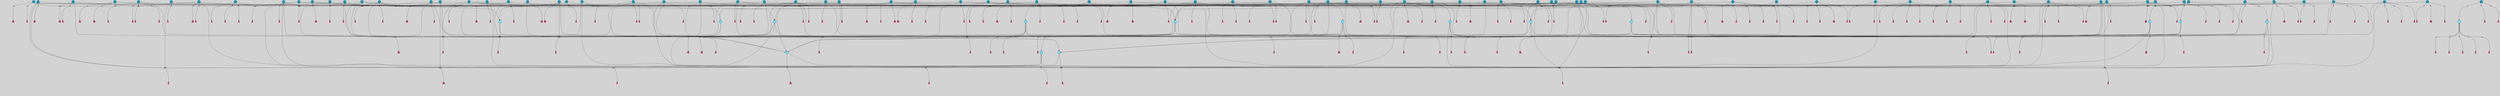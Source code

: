 // File exported with GEGELATI v1.3.1
// On the 2024-04-08 17:21:07
// With the File::TPGGraphDotExporter
digraph{
	graph[pad = "0.212, 0.055" bgcolor = lightgray]
	node[shape=circle style = filled label = ""]
		T3 [fillcolor="#66ddff"]
		T4 [fillcolor="#66ddff"]
		T7 [fillcolor="#66ddff"]
		T9 [fillcolor="#66ddff"]
		T11 [fillcolor="#66ddff"]
		T24 [fillcolor="#66ddff"]
		T27 [fillcolor="#66ddff"]
		T38 [fillcolor="#1199bb"]
		T39 [fillcolor="#1199bb"]
		T54 [fillcolor="#66ddff"]
		T59 [fillcolor="#1199bb"]
		T65 [fillcolor="#1199bb"]
		T73 [fillcolor="#1199bb"]
		T82 [fillcolor="#1199bb"]
		T90 [fillcolor="#66ddff"]
		T91 [fillcolor="#1199bb"]
		T95 [fillcolor="#1199bb"]
		T98 [fillcolor="#1199bb"]
		T102 [fillcolor="#1199bb"]
		T106 [fillcolor="#1199bb"]
		T108 [fillcolor="#1199bb"]
		T111 [fillcolor="#66ddff"]
		T116 [fillcolor="#1199bb"]
		T129 [fillcolor="#66ddff"]
		T130 [fillcolor="#66ddff"]
		T131 [fillcolor="#66ddff"]
		T142 [fillcolor="#1199bb"]
		T148 [fillcolor="#1199bb"]
		T150 [fillcolor="#66ddff"]
		T158 [fillcolor="#1199bb"]
		T159 [fillcolor="#1199bb"]
		T160 [fillcolor="#1199bb"]
		T164 [fillcolor="#66ddff"]
		T170 [fillcolor="#1199bb"]
		T171 [fillcolor="#1199bb"]
		T173 [fillcolor="#1199bb"]
		T174 [fillcolor="#1199bb"]
		T176 [fillcolor="#1199bb"]
		T177 [fillcolor="#1199bb"]
		T178 [fillcolor="#1199bb"]
		T179 [fillcolor="#1199bb"]
		T180 [fillcolor="#1199bb"]
		T182 [fillcolor="#1199bb"]
		T183 [fillcolor="#1199bb"]
		T184 [fillcolor="#1199bb"]
		T185 [fillcolor="#1199bb"]
		T186 [fillcolor="#1199bb"]
		T188 [fillcolor="#1199bb"]
		T189 [fillcolor="#1199bb"]
		T191 [fillcolor="#1199bb"]
		T192 [fillcolor="#1199bb"]
		T193 [fillcolor="#1199bb"]
		T194 [fillcolor="#1199bb"]
		T195 [fillcolor="#1199bb"]
		T196 [fillcolor="#1199bb"]
		T197 [fillcolor="#1199bb"]
		T198 [fillcolor="#1199bb"]
		T200 [fillcolor="#1199bb"]
		T201 [fillcolor="#1199bb"]
		T202 [fillcolor="#1199bb"]
		T203 [fillcolor="#1199bb"]
		T204 [fillcolor="#1199bb"]
		T206 [fillcolor="#1199bb"]
		T207 [fillcolor="#1199bb"]
		T208 [fillcolor="#1199bb"]
		T209 [fillcolor="#1199bb"]
		T210 [fillcolor="#1199bb"]
		T211 [fillcolor="#1199bb"]
		T212 [fillcolor="#66ddff"]
		T213 [fillcolor="#1199bb"]
		T214 [fillcolor="#1199bb"]
		T215 [fillcolor="#1199bb"]
		T216 [fillcolor="#1199bb"]
		T217 [fillcolor="#1199bb"]
		T218 [fillcolor="#1199bb"]
		T219 [fillcolor="#1199bb"]
		T220 [fillcolor="#1199bb"]
		T221 [fillcolor="#1199bb"]
		T222 [fillcolor="#1199bb"]
		T223 [fillcolor="#1199bb"]
		T224 [fillcolor="#1199bb"]
		T225 [fillcolor="#1199bb"]
		T226 [fillcolor="#1199bb"]
		T227 [fillcolor="#1199bb"]
		T149 [fillcolor="#1199bb"]
		T228 [fillcolor="#1199bb"]
		T123 [fillcolor="#1199bb"]
		T229 [fillcolor="#1199bb"]
		T230 [fillcolor="#1199bb"]
		T231 [fillcolor="#1199bb"]
		T232 [fillcolor="#1199bb"]
		T233 [fillcolor="#1199bb"]
		T234 [fillcolor="#1199bb"]
		T235 [fillcolor="#1199bb"]
		T236 [fillcolor="#1199bb"]
		T237 [fillcolor="#1199bb"]
		T238 [fillcolor="#1199bb"]
		T239 [fillcolor="#1199bb"]
		T240 [fillcolor="#1199bb"]
		P828 [fillcolor="#cccccc" shape=point] //6|
		I828 [shape=box style=invis label="6|1&2|6#1|7&#92;n10|7&2|0#1|5&#92;n9|4&0|1#2|2&#92;n8|6&0|0#1|0&#92;n"]
		P828 -> I828[style=invis]
		A740 [fillcolor="#ff3366" shape=box margin=0.03 width=0 height=0 label="3"]
		T3 -> P828 -> A740
		P829 [fillcolor="#cccccc" shape=point] //3|
		I829 [shape=box style=invis label="7|6&2|4#0|2&#92;n10|3&2|7#1|4&#92;n11|6&0|4#0|1&#92;n7|1&0|0#2|6&#92;n7|6&0|3#2|6&#92;n4|0&2|6#0|1&#92;n4|4&2|5#0|2&#92;n4|6&0|4#2|7&#92;n10|0&2|3#1|5&#92;n2|6&0|5#0|2&#92;n1|0&2|3#0|7&#92;n1|6&2|0#0|5&#92;n6|2&0|1#0|7&#92;n9|2&0|3#2|7&#92;n5|3&0|6#0|6&#92;n1|7&2|5#2|3&#92;n8|1&2|7#0|6&#92;n1|0&2|5#2|1&#92;n7|1&2|2#2|5&#92;n7|4&2|6#0|3&#92;n"]
		P829 -> I829[style=invis]
		A741 [fillcolor="#ff3366" shape=box margin=0.03 width=0 height=0 label="4"]
		T3 -> P829 -> A741
		P830 [fillcolor="#cccccc" shape=point] //7|
		I830 [shape=box style=invis label="0|2&2|4#2|6&#92;n5|3&0|6#0|1&#92;n4|7&2|6#0|5&#92;n7|6&0|7#0|5&#92;n10|7&2|2#1|1&#92;n"]
		P830 -> I830[style=invis]
		A742 [fillcolor="#ff3366" shape=box margin=0.03 width=0 height=0 label="4"]
		T4 -> P830 -> A742
		P831 [fillcolor="#cccccc" shape=point] //0|
		I831 [shape=box style=invis label="2|5&0|1#0|6&#92;n6|1&2|2#2|7&#92;n8|0&0|3#1|4&#92;n4|3&2|5#2|4&#92;n8|1&2|4#0|0&#92;n6|6&0|1#2|6&#92;n11|7&2|4#2|5&#92;n6|2&2|4#0|2&#92;n8|5&2|4#2|4&#92;n2|1&2|1#2|2&#92;n2|7&2|5#2|6&#92;n9|7&0|5#0|4&#92;n1|2&0|5#2|6&#92;n4|2&2|3#2|7&#92;n3|3&2|1#0|2&#92;n"]
		P831 -> I831[style=invis]
		A743 [fillcolor="#ff3366" shape=box margin=0.03 width=0 height=0 label="5"]
		T4 -> P831 -> A743
		P832 [fillcolor="#cccccc" shape=point] //-3|
		I832 [shape=box style=invis label="1|6&2|7#0|7&#92;n10|2&0|7#1|3&#92;n9|6&2|7#2|2&#92;n5|3&0|7#0|7&#92;n1|6&2|3#0|0&#92;n2|3&2|3#2|2&#92;n5|1&2|6#0|6&#92;n"]
		P832 -> I832[style=invis]
		A744 [fillcolor="#ff3366" shape=box margin=0.03 width=0 height=0 label="7"]
		T7 -> P832 -> A744
		P833 [fillcolor="#cccccc" shape=point] //5|
		I833 [shape=box style=invis label="0|5&2|3#0|1&#92;n0|6&2|1#2|4&#92;n6|2&2|6#0|7&#92;n7|4&0|3#0|1&#92;n5|4&0|7#1|6&#92;n9|1&0|5#2|2&#92;n6|3&2|3#1|7&#92;n11|7&2|4#1|6&#92;n2|5&0|1#0|0&#92;n4|7&0|0#0|2&#92;n6|2&0|6#0|0&#92;n2|1&2|6#2|4&#92;n10|0&2|0#1|0&#92;n6|6&2|4#0|6&#92;n"]
		P833 -> I833[style=invis]
		A745 [fillcolor="#ff3366" shape=box margin=0.03 width=0 height=0 label="8"]
		T7 -> P833 -> A745
		P834 [fillcolor="#cccccc" shape=point] //-6|
		I834 [shape=box style=invis label="11|1&0|7#2|0&#92;n10|4&0|1#1|0&#92;n4|3&2|4#2|1&#92;n0|5&2|0#0|0&#92;n6|1&0|0#0|3&#92;n8|2&2|0#0|4&#92;n11|4&2|0#1|6&#92;n7|0&2|6#2|3&#92;n5|3&2|6#2|0&#92;n2|0&2|0#0|4&#92;n"]
		P834 -> I834[style=invis]
		A746 [fillcolor="#ff3366" shape=box margin=0.03 width=0 height=0 label="9"]
		T9 -> P834 -> A746
		P835 [fillcolor="#cccccc" shape=point] //2|
		I835 [shape=box style=invis label="6|3&2|7#1|4&#92;n8|6&0|0#2|5&#92;n2|1&0|2#0|3&#92;n8|7&0|6#0|4&#92;n2|1&2|0#0|1&#92;n0|0&2|2#2|3&#92;n6|6&0|7#2|1&#92;n6|1&0|7#2|6&#92;n5|4&2|7#0|4&#92;n0|3&0|4#2|0&#92;n11|0&2|0#2|5&#92;n4|5&2|5#2|4&#92;n5|7&0|6#0|4&#92;n9|7&2|5#0|3&#92;n5|4&2|1#0|3&#92;n5|3&0|1#1|7&#92;n0|4&0|3#2|5&#92;n"]
		P835 -> I835[style=invis]
		A747 [fillcolor="#ff3366" shape=box margin=0.03 width=0 height=0 label="10"]
		T9 -> P835 -> A747
		P836 [fillcolor="#cccccc" shape=point] //6|
		I836 [shape=box style=invis label="3|0&2|7#2|2&#92;n3|2&0|4#2|5&#92;n5|1&0|2#1|0&#92;n8|7&0|1#2|0&#92;n8|5&0|3#0|6&#92;n0|2&0|2#2|3&#92;n1|5&2|5#0|5&#92;n5|6&0|6#0|7&#92;n6|7&0|0#2|6&#92;n1|2&2|3#0|0&#92;n7|7&2|3#0|4&#92;n0|7&2|7#0|6&#92;n1|0&2|2#2|7&#92;n4|4&0|1#0|0&#92;n"]
		P836 -> I836[style=invis]
		A748 [fillcolor="#ff3366" shape=box margin=0.03 width=0 height=0 label="11"]
		T11 -> P836 -> A748
		P837 [fillcolor="#cccccc" shape=point] //-4|
		I837 [shape=box style=invis label="4|1&0|4#2|6&#92;n1|2&2|2#2|0&#92;n1|2&2|0#0|6&#92;n8|4&2|3#2|5&#92;n5|5&2|1#1|0&#92;n"]
		P837 -> I837[style=invis]
		A749 [fillcolor="#ff3366" shape=box margin=0.03 width=0 height=0 label="12"]
		T11 -> P837 -> A749
		P838 [fillcolor="#cccccc" shape=point] //-3|
		I838 [shape=box style=invis label="8|1&2|3#0|5&#92;n0|6&0|5#0|5&#92;n3|7&2|1#0|6&#92;n3|5&0|1#0|0&#92;n9|5&2|0#0|4&#92;n3|5&0|2#0|3&#92;n10|6&2|4#1|0&#92;n9|4&2|7#2|6&#92;n1|7&2|5#2|2&#92;n"]
		P838 -> I838[style=invis]
		A750 [fillcolor="#ff3366" shape=box margin=0.03 width=0 height=0 label="5"]
		T4 -> P838 -> A750
		P839 [fillcolor="#cccccc" shape=point] //1|
		I839 [shape=box style=invis label="5|1&0|6#2|7&#92;n2|4&0|4#2|2&#92;n0|6&0|5#0|4&#92;n10|6&2|5#1|6&#92;n9|3&0|1#1|7&#92;n10|3&2|2#1|0&#92;n5|0&0|0#2|1&#92;n11|3&2|3#1|5&#92;n10|3&0|1#1|0&#92;n2|4&0|1#0|1&#92;n0|2&0|3#2|4&#92;n9|2&2|1#2|5&#92;n11|7&2|6#2|6&#92;n"]
		P839 -> I839[style=invis]
		T24 -> P839 -> T7
		P840 [fillcolor="#cccccc" shape=point] //5|
		I840 [shape=box style=invis label="3|0&2|0#0|1&#92;n3|0&0|7#0|1&#92;n5|3&0|2#2|6&#92;n4|4&2|4#2|6&#92;n11|2&0|7#1|6&#92;n2|7&2|2#2|5&#92;n9|3&2|6#2|7&#92;n7|7&0|0#0|4&#92;n6|1&2|4#2|3&#92;n5|4&2|0#1|6&#92;n1|3&0|7#0|4&#92;n"]
		P840 -> I840[style=invis]
		A751 [fillcolor="#ff3366" shape=box margin=0.03 width=0 height=0 label="7"]
		T24 -> P840 -> A751
		P841 [fillcolor="#cccccc" shape=point] //-2|
		I841 [shape=box style=invis label="4|1&0|4#0|3&#92;n4|2&0|5#2|0&#92;n5|5&2|6#0|5&#92;n1|4&0|1#0|2&#92;n6|3&2|7#1|5&#92;n0|4&2|0#0|3&#92;n8|5&2|5#1|2&#92;n10|7&2|7#1|1&#92;n3|4&0|0#2|1&#92;n3|6&2|5#2|5&#92;n8|3&0|1#0|7&#92;n10|0&2|7#1|3&#92;n4|1&2|4#0|1&#92;n9|3&2|0#0|4&#92;n3|6&2|0#0|4&#92;n1|2&0|6#2|1&#92;n4|0&2|1#2|2&#92;n"]
		P841 -> I841[style=invis]
		A752 [fillcolor="#ff3366" shape=box margin=0.03 width=0 height=0 label="14"]
		T24 -> P841 -> A752
		P842 [fillcolor="#cccccc" shape=point] //2|
		I842 [shape=box style=invis label="9|1&2|3#0|1&#92;n5|2&2|0#2|4&#92;n3|6&2|5#2|7&#92;n7|0&2|5#0|4&#92;n1|2&0|3#0|5&#92;n7|3&2|7#0|0&#92;n"]
		P842 -> I842[style=invis]
		A753 [fillcolor="#ff3366" shape=box margin=0.03 width=0 height=0 label="2"]
		T27 -> P842 -> A753
		P843 [fillcolor="#cccccc" shape=point] //-6|
		I843 [shape=box style=invis label="7|5&0|4#0|4&#92;n11|0&2|5#2|1&#92;n"]
		P843 -> I843[style=invis]
		A754 [fillcolor="#ff3366" shape=box margin=0.03 width=0 height=0 label="3"]
		T27 -> P843 -> A754
		T27 -> P829
		T27 -> P831
		P844 [fillcolor="#cccccc" shape=point] //0|
		I844 [shape=box style=invis label="4|0&0|3#2|7&#92;n10|2&0|3#1|7&#92;n3|5&0|2#0|3&#92;n4|5&0|0#2|1&#92;n10|7&2|0#1|2&#92;n5|3&2|3#1|6&#92;n9|5&2|0#0|4&#92;n5|4&2|7#0|2&#92;n10|3&2|7#1|4&#92;n7|2&0|1#2|6&#92;n8|6&0|5#0|5&#92;n8|7&2|3#0|5&#92;n2|6&2|4#0|0&#92;n"]
		P844 -> I844[style=invis]
		A755 [fillcolor="#ff3366" shape=box margin=0.03 width=0 height=0 label="5"]
		T27 -> P844 -> A755
		P845 [fillcolor="#cccccc" shape=point] //-10|
		I845 [shape=box style=invis label="9|4&0|6#0|5&#92;n1|1&2|0#2|2&#92;n11|2&2|4#0|0&#92;n2|5&2|1#0|4&#92;n5|2&2|0#1|0&#92;n4|2&0|1#0|3&#92;n5|3&2|4#2|4&#92;n5|3&2|0#0|2&#92;n4|2&2|3#2|5&#92;n8|4&2|0#1|1&#92;n10|6&0|6#1|2&#92;n2|4&0|7#2|5&#92;n11|2&2|5#1|4&#92;n2|4&0|0#0|5&#92;n3|5&0|4#0|1&#92;n1|3&0|7#0|5&#92;n"]
		P845 -> I845[style=invis]
		A756 [fillcolor="#ff3366" shape=box margin=0.03 width=0 height=0 label="1"]
		T38 -> P845 -> A756
		P846 [fillcolor="#cccccc" shape=point] //-2|
		I846 [shape=box style=invis label="11|7&2|0#1|7&#92;n4|3&0|1#2|5&#92;n0|4&2|4#2|7&#92;n1|6&0|0#0|4&#92;n4|0&0|0#0|5&#92;n0|6&2|3#2|0&#92;n9|6&2|5#1|3&#92;n0|7&2|1#2|5&#92;n4|4&0|5#0|1&#92;n10|4&0|0#1|0&#92;n"]
		P846 -> I846[style=invis]
		A757 [fillcolor="#ff3366" shape=box margin=0.03 width=0 height=0 label="12"]
		T38 -> P846 -> A757
		T38 -> P838
		P847 [fillcolor="#cccccc" shape=point] //5|
		I847 [shape=box style=invis label="1|6&2|7#0|7&#92;n9|2&2|7#2|2&#92;n10|2&0|7#1|3&#92;n5|3&0|7#0|7&#92;n7|0&2|7#2|2&#92;n1|6&2|3#0|0&#92;n2|3&2|3#2|2&#92;n"]
		P847 -> I847[style=invis]
		A758 [fillcolor="#ff3366" shape=box margin=0.03 width=0 height=0 label="7"]
		T39 -> P847 -> A758
		T39 -> P833
		P848 [fillcolor="#cccccc" shape=point] //-8|
		I848 [shape=box style=invis label="7|5&0|4#2|4&#92;n"]
		P848 -> I848[style=invis]
		A759 [fillcolor="#ff3366" shape=box margin=0.03 width=0 height=0 label="3"]
		T39 -> P848 -> A759
		P849 [fillcolor="#cccccc" shape=point] //8|
		I849 [shape=box style=invis label="9|0&0|1#2|0&#92;n10|1&2|5#1|4&#92;n8|2&2|6#0|4&#92;n2|4&2|5#2|3&#92;n4|2&2|2#0|2&#92;n7|5&0|2#0|0&#92;n8|2&2|1#1|3&#92;n8|7&0|7#2|1&#92;n1|1&0|0#0|7&#92;n5|6&2|5#1|0&#92;n6|6&2|5#0|0&#92;n11|4&0|3#2|6&#92;n4|2&2|4#0|7&#92;n5|6&0|1#2|0&#92;n11|3&0|2#0|7&#92;n"]
		P849 -> I849[style=invis]
		A760 [fillcolor="#ff3366" shape=box margin=0.03 width=0 height=0 label="6"]
		T54 -> P849 -> A760
		T54 -> P840
		P850 [fillcolor="#cccccc" shape=point] //-10|
		I850 [shape=box style=invis label="3|6&0|0#0|4&#92;n4|1&2|4#0|1&#92;n5|1&0|1#0|4&#92;n5|5&2|6#0|5&#92;n6|5&0|6#0|3&#92;n11|1&2|0#0|1&#92;n0|7&2|0#0|3&#92;n1|2&0|6#0|1&#92;n8|0&0|4#2|0&#92;n0|4&0|7#2|7&#92;n7|0&2|7#1|3&#92;n3|1&0|5#2|5&#92;n5|1&0|4#0|3&#92;n2|2&0|2#0|0&#92;n8|3&0|1#0|7&#92;n3|0&0|3#0|5&#92;n7|2&0|5#2|0&#92;n6|3&2|7#1|5&#92;n4|7&2|7#2|1&#92;n"]
		P850 -> I850[style=invis]
		A761 [fillcolor="#ff3366" shape=box margin=0.03 width=0 height=0 label="14"]
		T54 -> P850 -> A761
		T54 -> P833
		P851 [fillcolor="#cccccc" shape=point] //8|
		I851 [shape=box style=invis label="9|0&0|1#2|0&#92;n10|1&2|5#1|4&#92;n8|2&2|6#0|4&#92;n4|5&0|3#0|1&#92;n2|4&2|5#2|3&#92;n4|2&2|2#0|2&#92;n7|5&0|2#0|0&#92;n8|2&2|1#1|3&#92;n8|7&0|7#2|1&#92;n1|1&0|0#0|7&#92;n5|6&2|5#1|0&#92;n6|3&2|5#0|0&#92;n11|4&0|3#2|6&#92;n1|2&2|4#0|7&#92;n5|6&0|1#2|0&#92;n11|3&0|2#0|7&#92;n"]
		P851 -> I851[style=invis]
		A762 [fillcolor="#ff3366" shape=box margin=0.03 width=0 height=0 label="6"]
		T59 -> P851 -> A762
		T59 -> P840
		T59 -> P834
		T59 -> P840
		T65 -> P830
		T65 -> P831
		P852 [fillcolor="#cccccc" shape=point] //7|
		I852 [shape=box style=invis label="4|0&2|1#2|2&#92;n4|2&0|5#2|0&#92;n5|5&2|6#0|5&#92;n1|4&0|1#0|2&#92;n6|3&2|7#1|5&#92;n0|4&2|0#0|3&#92;n8|5&2|5#1|4&#92;n1|2&0|6#2|1&#92;n3|4&0|0#2|1&#92;n3|6&2|5#2|5&#92;n8|3&0|1#0|7&#92;n10|0&2|2#1|3&#92;n4|1&2|4#0|1&#92;n10|7&2|7#1|1&#92;n4|1&0|4#0|3&#92;n"]
		P852 -> I852[style=invis]
		A763 [fillcolor="#ff3366" shape=box margin=0.03 width=0 height=0 label="14"]
		T65 -> P852 -> A763
		P853 [fillcolor="#cccccc" shape=point] //-2|
		I853 [shape=box style=invis label="8|4&2|1#2|5&#92;n4|1&0|7#2|1&#92;n5|7&2|3#2|2&#92;n10|4&2|5#1|7&#92;n10|0&2|6#1|3&#92;n4|5&2|7#0|6&#92;n9|5&2|4#0|4&#92;n2|4&0|5#0|7&#92;n11|1&2|4#2|6&#92;n5|6&0|7#1|2&#92;n2|7&2|7#2|6&#92;n5|2&0|5#1|5&#92;n3|0&0|6#0|2&#92;n4|0&0|4#2|4&#92;n4|4&2|6#0|7&#92;n10|6&2|0#1|4&#92;n9|7&0|3#1|4&#92;n1|4&2|6#0|3&#92;n11|5&2|6#0|3&#92;n0|3&0|5#0|1&#92;n"]
		P853 -> I853[style=invis]
		A764 [fillcolor="#ff3366" shape=box margin=0.03 width=0 height=0 label="13"]
		T73 -> P853 -> A764
		P854 [fillcolor="#cccccc" shape=point] //8|
		I854 [shape=box style=invis label="9|7&0|5#2|5&#92;n3|3&2|3#0|2&#92;n9|5&2|2#1|0&#92;n2|3&0|6#0|3&#92;n4|4&2|5#2|7&#92;n11|3&2|0#1|5&#92;n6|6&2|1#2|2&#92;n4|6&0|1#2|2&#92;n2|5&2|7#2|2&#92;n7|7&2|2#2|3&#92;n6|5&0|3#2|6&#92;n6|7&0|6#0|2&#92;n"]
		P854 -> I854[style=invis]
		A765 [fillcolor="#ff3366" shape=box margin=0.03 width=0 height=0 label="14"]
		T73 -> P854 -> A765
		P855 [fillcolor="#cccccc" shape=point] //2|
		I855 [shape=box style=invis label="4|1&0|4#2|6&#92;n5|5&2|1#1|0&#92;n1|0&2|0#0|6&#92;n8|4&2|3#2|5&#92;n"]
		P855 -> I855[style=invis]
		T73 -> P855 -> T11
		P856 [fillcolor="#cccccc" shape=point] //5|
		I856 [shape=box style=invis label="3|0&2|0#2|1&#92;n3|0&0|7#0|1&#92;n5|3&0|2#2|6&#92;n4|4&2|4#2|6&#92;n5|4&2|0#1|6&#92;n2|7&2|2#2|5&#92;n1|3&0|7#0|4&#92;n11|6&2|2#0|7&#92;n7|7&0|0#0|4&#92;n6|1&2|4#2|3&#92;n11|0&0|7#1|6&#92;n9|3&2|6#2|7&#92;n"]
		P856 -> I856[style=invis]
		A766 [fillcolor="#ff3366" shape=box margin=0.03 width=0 height=0 label="7"]
		T73 -> P856 -> A766
		T73 -> P829
		P857 [fillcolor="#cccccc" shape=point] //6|
		I857 [shape=box style=invis label="7|0&2|5#1|2&#92;n10|6&2|1#1|3&#92;n7|5&0|2#0|7&#92;n10|7&0|1#1|5&#92;n4|6&2|5#0|5&#92;n4|4&0|7#2|7&#92;n"]
		P857 -> I857[style=invis]
		A767 [fillcolor="#ff3366" shape=box margin=0.03 width=0 height=0 label="7"]
		T82 -> P857 -> A767
		P858 [fillcolor="#cccccc" shape=point] //6|
		I858 [shape=box style=invis label="0|5&2|3#0|1&#92;n0|6&2|1#2|4&#92;n9|1&0|5#2|2&#92;n7|4&0|3#0|1&#92;n5|4&0|7#1|6&#92;n2|5&0|1#0|0&#92;n6|3&2|3#1|7&#92;n11|7&2|4#1|6&#92;n6|2&2|6#0|1&#92;n4|7&0|0#0|2&#92;n6|2&0|6#0|0&#92;n9|1&2|6#2|4&#92;n10|0&2|0#1|0&#92;n6|6&2|4#0|6&#92;n"]
		P858 -> I858[style=invis]
		A768 [fillcolor="#ff3366" shape=box margin=0.03 width=0 height=0 label="8"]
		T82 -> P858 -> A768
		T82 -> P834
		T90 -> P853
		P859 [fillcolor="#cccccc" shape=point] //4|
		I859 [shape=box style=invis label="7|1&2|6#1|3&#92;n10|1&0|3#1|6&#92;n8|5&2|3#2|1&#92;n11|5&0|0#2|6&#92;n4|1&0|6#0|0&#92;n11|1&0|2#0|3&#92;n2|0&2|1#0|7&#92;n"]
		P859 -> I859[style=invis]
		A769 [fillcolor="#ff3366" shape=box margin=0.03 width=0 height=0 label="2"]
		T90 -> P859 -> A769
		P860 [fillcolor="#cccccc" shape=point] //7|
		I860 [shape=box style=invis label="10|3&0|1#1|4&#92;n4|6&0|0#0|2&#92;n4|5&0|6#0|0&#92;n4|3&0|6#2|1&#92;n7|0&0|3#1|2&#92;n4|7&0|6#0|5&#92;n7|6&0|7#0|6&#92;n6|6&0|0#0|3&#92;n11|1&0|4#2|5&#92;n10|2&0|3#1|2&#92;n"]
		P860 -> I860[style=invis]
		A770 [fillcolor="#ff3366" shape=box margin=0.03 width=0 height=0 label="4"]
		T90 -> P860 -> A770
		T90 -> P838
		P861 [fillcolor="#cccccc" shape=point] //-7|
		I861 [shape=box style=invis label="3|0&2|0#0|1&#92;n1|1&0|2#0|4&#92;n11|2&0|7#1|6&#92;n9|7&0|0#0|4&#92;n3|0&0|7#0|1&#92;n9|3&2|6#2|7&#92;n5|3&0|2#2|6&#92;n6|1&2|4#2|3&#92;n5|4&2|0#1|6&#92;n1|3&0|7#0|7&#92;n"]
		P861 -> I861[style=invis]
		A771 [fillcolor="#ff3366" shape=box margin=0.03 width=0 height=0 label="7"]
		T90 -> P861 -> A771
		P862 [fillcolor="#cccccc" shape=point] //-5|
		I862 [shape=box style=invis label="10|6&2|5#1|6&#92;n9|3&0|1#1|7&#92;n2|4&0|1#0|1&#92;n11|3&0|7#1|6&#92;n5|1&0|6#2|7&#92;n8|0&0|0#0|1&#92;n0|6&0|7#0|4&#92;n6|7&2|6#2|6&#92;n11|0&2|3#0|5&#92;n"]
		P862 -> I862[style=invis]
		T91 -> P862 -> T7
		P863 [fillcolor="#cccccc" shape=point] //-2|
		I863 [shape=box style=invis label="3|0&2|0#0|1&#92;n5|3&2|6#2|7&#92;n9|1&0|3#2|5&#92;n5|3&0|2#2|6&#92;n4|4&2|4#2|6&#92;n11|2&0|7#1|6&#92;n2|7&2|2#2|5&#92;n3|0&0|7#0|1&#92;n6|1&2|4#2|3&#92;n5|4&2|0#1|6&#92;n1|3&0|7#0|4&#92;n"]
		P863 -> I863[style=invis]
		A772 [fillcolor="#ff3366" shape=box margin=0.03 width=0 height=0 label="7"]
		T91 -> P863 -> A772
		P864 [fillcolor="#cccccc" shape=point] //9|
		I864 [shape=box style=invis label="9|0&2|4#1|2&#92;n10|3&0|5#1|7&#92;n"]
		P864 -> I864[style=invis]
		A773 [fillcolor="#ff3366" shape=box margin=0.03 width=0 height=0 label="3"]
		T91 -> P864 -> A773
		T91 -> P859
		P865 [fillcolor="#cccccc" shape=point] //4|
		I865 [shape=box style=invis label="4|3&0|6#0|3&#92;n5|7&2|3#2|2&#92;n5|6&0|7#1|2&#92;n1|4&2|6#0|3&#92;n8|4&2|1#2|5&#92;n9|5&2|4#1|4&#92;n2|4&0|5#0|7&#92;n10|0&0|6#1|3&#92;n3|0&0|6#0|2&#92;n2|7&2|7#2|6&#92;n5|2&0|5#1|5&#92;n10|4&2|5#1|7&#92;n4|0&0|4#2|4&#92;n11|1&0|4#2|6&#92;n10|6&2|0#1|4&#92;n9|7&0|3#1|4&#92;n4|5&2|7#0|6&#92;n11|5&2|6#2|3&#92;n0|3&0|5#0|1&#92;n"]
		P865 -> I865[style=invis]
		A774 [fillcolor="#ff3366" shape=box margin=0.03 width=0 height=0 label="13"]
		T95 -> P865 -> A774
		T95 -> P854
		T95 -> P855
		P866 [fillcolor="#cccccc" shape=point] //-9|
		I866 [shape=box style=invis label="2|0&2|0#2|1&#92;n4|4&2|4#2|6&#92;n9|1&0|3#1|7&#92;n5|3&0|2#2|6&#92;n2|7&2|2#2|5&#92;n5|4&2|0#1|6&#92;n3|0&0|7#0|1&#92;n1|3&0|7#0|4&#92;n11|6&2|2#0|7&#92;n7|7&0|0#0|4&#92;n11|0&0|7#1|6&#92;n9|3&2|6#2|7&#92;n"]
		P866 -> I866[style=invis]
		A775 [fillcolor="#ff3366" shape=box margin=0.03 width=0 height=0 label="7"]
		T95 -> P866 -> A775
		T95 -> P848
		P867 [fillcolor="#cccccc" shape=point] //-2|
		I867 [shape=box style=invis label="9|7&2|2#1|0&#92;n2|5&2|5#2|1&#92;n6|3&2|5#1|2&#92;n2|5&0|5#2|2&#92;n8|4&0|2#2|0&#92;n9|2&2|1#2|5&#92;n0|6&0|3#2|4&#92;n0|4&2|1#2|6&#92;n10|6&0|6#1|0&#92;n11|7&2|6#2|6&#92;n5|6&0|1#2|4&#92;n10|4&0|0#1|1&#92;n0|6&2|5#0|4&#92;n10|6&2|5#1|6&#92;n5|3&0|1#1|3&#92;n11|3&2|3#1|5&#92;n2|4&0|2#2|1&#92;n2|1&2|4#0|0&#92;n3|5&0|2#2|5&#92;n"]
		P867 -> I867[style=invis]
		A776 [fillcolor="#ff3366" shape=box margin=0.03 width=0 height=0 label="11"]
		T98 -> P867 -> A776
		P868 [fillcolor="#cccccc" shape=point] //5|
		I868 [shape=box style=invis label="3|0&2|0#0|1&#92;n2|7&2|2#2|2&#92;n3|0&0|7#0|1&#92;n5|3&0|2#2|6&#92;n4|4&2|4#2|6&#92;n11|2&0|7#1|6&#92;n5|4&2|0#1|6&#92;n9|3&2|6#2|7&#92;n7|7&0|0#0|4&#92;n1|1&2|4#2|3&#92;n2|7&2|2#2|5&#92;n1|3&0|7#0|4&#92;n"]
		P868 -> I868[style=invis]
		A777 [fillcolor="#ff3366" shape=box margin=0.03 width=0 height=0 label="7"]
		T98 -> P868 -> A777
		P869 [fillcolor="#cccccc" shape=point] //6|
		I869 [shape=box style=invis label="2|6&0|4#0|0&#92;n0|1&2|1#2|3&#92;n0|7&0|2#2|1&#92;n0|5&0|0#0|1&#92;n5|1&2|7#2|0&#92;n10|1&2|4#1|6&#92;n8|5&2|3#1|7&#92;n6|0&2|4#1|0&#92;n9|0&2|7#2|0&#92;n6|1&0|1#1|6&#92;n5|7&2|4#2|5&#92;n11|0&2|7#2|4&#92;n7|6&0|2#0|5&#92;n0|3&2|1#2|0&#92;n"]
		P869 -> I869[style=invis]
		A778 [fillcolor="#ff3366" shape=box margin=0.03 width=0 height=0 label="13"]
		T98 -> P869 -> A778
		P870 [fillcolor="#cccccc" shape=point] //1|
		I870 [shape=box style=invis label="2|2&2|3#0|2&#92;n2|2&0|5#2|5&#92;n8|4&0|1#1|0&#92;n9|7&0|6#0|3&#92;n5|1&2|2#0|7&#92;n10|7&0|7#1|3&#92;n7|7&2|4#2|5&#92;n5|5&0|2#2|1&#92;n2|6&2|2#0|0&#92;n9|3&2|2#2|0&#92;n0|6&0|6#2|2&#92;n7|7&0|1#2|3&#92;n3|6&0|1#0|5&#92;n1|5&0|1#2|7&#92;n"]
		P870 -> I870[style=invis]
		A779 [fillcolor="#ff3366" shape=box margin=0.03 width=0 height=0 label="1"]
		T98 -> P870 -> A779
		P871 [fillcolor="#cccccc" shape=point] //5|
		I871 [shape=box style=invis label="11|0&2|4#0|1&#92;n4|7&2|5#2|6&#92;n11|0&2|0#1|0&#92;n7|5&2|2#1|4&#92;n5|1&2|2#0|7&#92;n9|7&0|6#0|3&#92;n3|6&0|1#0|0&#92;n8|4&0|1#1|0&#92;n2|6&2|2#0|0&#92;n7|7&2|4#0|5&#92;n9|3&2|2#2|0&#92;n2|2&2|7#0|0&#92;n5|5&0|2#2|1&#92;n10|7&0|7#1|3&#92;n6|6&0|6#2|2&#92;n2|2&0|5#0|5&#92;n1|5&0|1#2|7&#92;n"]
		P871 -> I871[style=invis]
		A780 [fillcolor="#ff3366" shape=box margin=0.03 width=0 height=0 label="1"]
		T98 -> P871 -> A780
		P872 [fillcolor="#cccccc" shape=point] //7|
		I872 [shape=box style=invis label="3|3&2|7#0|4&#92;n4|3&2|6#0|3&#92;n8|4&0|6#1|2&#92;n5|6&2|3#0|4&#92;n0|7&2|1#0|5&#92;n8|7&2|2#2|5&#92;n9|1&0|0#1|0&#92;n10|1&2|1#1|4&#92;n10|5&0|6#1|7&#92;n5|2&2|3#0|4&#92;n2|0&2|6#2|7&#92;n1|7&0|1#0|7&#92;n"]
		P872 -> I872[style=invis]
		A781 [fillcolor="#ff3366" shape=box margin=0.03 width=0 height=0 label="2"]
		T102 -> P872 -> A781
		T102 -> P848
		P873 [fillcolor="#cccccc" shape=point] //8|
		I873 [shape=box style=invis label="7|0&0|2#1|4&#92;n8|1&2|3#0|5&#92;n0|6&0|5#0|5&#92;n3|7&2|1#0|6&#92;n9|4&2|7#1|6&#92;n1|7&2|5#2|2&#92;n8|5&2|0#0|3&#92;n0|2&0|2#0|0&#92;n3|5&0|2#0|3&#92;n"]
		P873 -> I873[style=invis]
		A782 [fillcolor="#ff3366" shape=box margin=0.03 width=0 height=0 label="5"]
		T102 -> P873 -> A782
		T106 -> P846
		P874 [fillcolor="#cccccc" shape=point] //-1|
		I874 [shape=box style=invis label="1|7&2|1#0|6&#92;n8|1&2|3#0|5&#92;n10|6&2|7#1|0&#92;n1|7&2|5#0|2&#92;n0|3&0|3#2|2&#92;n3|5&0|1#0|0&#92;n3|5&0|2#0|3&#92;n1|5&2|0#0|4&#92;n5|7&2|2#2|5&#92;n4|0&2|3#0|3&#92;n"]
		P874 -> I874[style=invis]
		T106 -> P874 -> T3
		T106 -> P829
		P875 [fillcolor="#cccccc" shape=point] //-9|
		I875 [shape=box style=invis label="10|2&0|7#1|3&#92;n1|0&2|1#0|1&#92;n5|1&2|7#0|7&#92;n0|6&2|7#2|2&#92;n10|3&2|7#1|2&#92;n2|3&2|3#2|2&#92;n"]
		P875 -> I875[style=invis]
		A783 [fillcolor="#ff3366" shape=box margin=0.03 width=0 height=0 label="7"]
		T106 -> P875 -> A783
		P876 [fillcolor="#cccccc" shape=point] //6|
		I876 [shape=box style=invis label="9|5&2|0#1|4&#92;n2|0&2|4#2|3&#92;n9|4&2|7#2|6&#92;n0|6&0|5#0|5&#92;n3|5&0|2#0|2&#92;n10|6&2|4#1|2&#92;n8|1&2|3#0|5&#92;n9|7&0|6#2|2&#92;n10|6&2|3#1|6&#92;n9|2&2|0#2|7&#92;n3|7&2|1#0|6&#92;n"]
		P876 -> I876[style=invis]
		A784 [fillcolor="#ff3366" shape=box margin=0.03 width=0 height=0 label="5"]
		T108 -> P876 -> A784
		P877 [fillcolor="#cccccc" shape=point] //-3|
		I877 [shape=box style=invis label="11|7&2|3#2|0&#92;n5|5&2|7#2|7&#92;n8|6&2|7#1|2&#92;n1|7&0|3#0|6&#92;n4|0&2|1#2|2&#92;n10|1&0|5#1|6&#92;n5|3&0|3#2|6&#92;n9|0&0|2#0|0&#92;n3|2&0|1#2|6&#92;n0|1&2|4#0|0&#92;n"]
		P877 -> I877[style=invis]
		A785 [fillcolor="#ff3366" shape=box margin=0.03 width=0 height=0 label="6"]
		T108 -> P877 -> A785
		P878 [fillcolor="#cccccc" shape=point] //0|
		I878 [shape=box style=invis label="2|5&0|1#0|6&#92;n6|1&2|2#2|7&#92;n8|0&0|3#1|4&#92;n11|7&2|4#2|5&#92;n8|1&2|4#0|0&#92;n6|6&0|1#2|6&#92;n7|0&2|4#1|0&#92;n4|1&2|5#2|4&#92;n6|2&2|4#0|2&#92;n8|5&2|4#2|4&#92;n2|1&2|1#2|2&#92;n2|7&2|5#2|6&#92;n9|7&0|5#0|4&#92;n1|2&0|5#2|6&#92;n4|2&2|3#2|7&#92;n3|3&2|1#0|2&#92;n"]
		P878 -> I878[style=invis]
		A786 [fillcolor="#ff3366" shape=box margin=0.03 width=0 height=0 label="5"]
		T108 -> P878 -> A786
		P879 [fillcolor="#cccccc" shape=point] //-2|
		I879 [shape=box style=invis label="6|1&2|4#2|7&#92;n7|0&2|4#2|3&#92;n5|6&2|4#2|6&#92;n3|3&0|7#0|6&#92;n5|4&0|2#2|4&#92;n7|7&2|1#2|6&#92;n"]
		P879 -> I879[style=invis]
		T108 -> P879 -> T4
		P880 [fillcolor="#cccccc" shape=point] //-5|
		I880 [shape=box style=invis label="0|0&2|3#0|2&#92;n10|5&0|6#1|3&#92;n7|3&0|6#2|3&#92;n3|4&0|6#0|6&#92;n10|5&0|2#1|1&#92;n5|0&0|1#0|3&#92;n6|6&2|5#1|5&#92;n7|4&0|2#1|7&#92;n5|7&0|1#2|5&#92;n1|5&0|0#0|3&#92;n7|5&2|1#2|6&#92;n9|0&0|2#0|0&#92;n4|0&2|4#0|0&#92;n4|6&0|0#2|3&#92;n3|1&0|6#2|5&#92;n7|7&2|1#2|3&#92;n9|4&2|2#0|6&#92;n"]
		P880 -> I880[style=invis]
		T111 -> P880 -> T9
		P881 [fillcolor="#cccccc" shape=point] //7|
		I881 [shape=box style=invis label="7|4&2|1#2|0&#92;n4|1&2|4#2|3&#92;n5|0&2|0#2|2&#92;n6|1&2|4#2|6&#92;n"]
		P881 -> I881[style=invis]
		A787 [fillcolor="#ff3366" shape=box margin=0.03 width=0 height=0 label="9"]
		T111 -> P881 -> A787
		P882 [fillcolor="#cccccc" shape=point] //2|
		I882 [shape=box style=invis label="3|0&2|0#0|1&#92;n11|2&0|7#1|6&#92;n8|7&2|4#0|5&#92;n5|3&0|2#2|6&#92;n4|4&2|4#2|6&#92;n3|0&0|7#0|1&#92;n2|7&2|2#2|5&#92;n9|3&2|6#2|7&#92;n7|7&0|0#0|4&#92;n6|1&2|4#1|3&#92;n5|4&2|0#1|6&#92;n1|3&0|7#0|4&#92;n"]
		P882 -> I882[style=invis]
		A788 [fillcolor="#ff3366" shape=box margin=0.03 width=0 height=0 label="7"]
		T111 -> P882 -> A788
		T111 -> P834
		P883 [fillcolor="#cccccc" shape=point] //-4|
		I883 [shape=box style=invis label="9|7&0|0#2|0&#92;n6|6&0|5#2|0&#92;n7|3&0|0#0|4&#92;n3|5&0|3#0|3&#92;n9|1&0|1#1|1&#92;n11|5&2|7#1|5&#92;n1|5&2|5#0|2&#92;n6|0&0|6#2|5&#92;n0|3&2|4#2|5&#92;n1|6&2|5#2|2&#92;n9|5&2|1#2|2&#92;n"]
		P883 -> I883[style=invis]
		T116 -> P883 -> T9
		P884 [fillcolor="#cccccc" shape=point] //4|
		I884 [shape=box style=invis label="9|2&0|6#2|1&#92;n11|5&0|1#2|0&#92;n2|4&0|4#2|1&#92;n5|0&2|4#0|2&#92;n"]
		P884 -> I884[style=invis]
		A789 [fillcolor="#ff3366" shape=box margin=0.03 width=0 height=0 label="3"]
		T116 -> P884 -> A789
		P885 [fillcolor="#cccccc" shape=point] //-2|
		I885 [shape=box style=invis label="5|2&2|0#2|4&#92;n9|1&2|3#0|1&#92;n3|6&2|5#2|7&#92;n7|0&2|1#0|4&#92;n1|2&0|3#0|5&#92;n7|3&2|7#0|0&#92;n"]
		P885 -> I885[style=invis]
		A790 [fillcolor="#ff3366" shape=box margin=0.03 width=0 height=0 label="2"]
		T116 -> P885 -> A790
		T116 -> P829
		T116 -> P844
		T129 -> P849
		T129 -> P840
		P886 [fillcolor="#cccccc" shape=point] //10|
		I886 [shape=box style=invis label="4|5&2|7#2|1&#92;n1|7&2|3#0|6&#92;n3|5&2|2#0|3&#92;n10|3&0|7#1|4&#92;n7|1&0|4#2|6&#92;n10|2&0|3#1|7&#92;n9|5&2|0#0|4&#92;n4|0&0|3#2|7&#92;n11|4&2|6#1|2&#92;n5|4&2|7#0|2&#92;n2|6&2|4#0|0&#92;n6|5&0|7#2|1&#92;n5|3&2|3#1|6&#92;n10|7&2|0#1|2&#92;n"]
		P886 -> I886[style=invis]
		A791 [fillcolor="#ff3366" shape=box margin=0.03 width=0 height=0 label="5"]
		T129 -> P886 -> A791
		P887 [fillcolor="#cccccc" shape=point] //5|
		I887 [shape=box style=invis label="9|4&2|3#1|3&#92;n0|4&2|4#0|5&#92;n6|1&2|6#2|5&#92;n4|0&0|5#2|0&#92;n"]
		P887 -> I887[style=invis]
		A792 [fillcolor="#ff3366" shape=box margin=0.03 width=0 height=0 label="7"]
		T129 -> P887 -> A792
		P888 [fillcolor="#cccccc" shape=point] //6|
		I888 [shape=box style=invis label="9|4&2|7#0|6&#92;n8|4&0|1#1|0&#92;n1|3&0|0#2|1&#92;n2|4&0|6#2|2&#92;n5|1&2|5#0|7&#92;n3|0&0|3#2|6&#92;n2|2&2|6#0|2&#92;n8|4&0|4#2|2&#92;n5|1&2|4#0|3&#92;n9|4&0|6#0|6&#92;n5|0&2|2#1|5&#92;n11|7&0|0#1|1&#92;n0|4&0|3#0|3&#92;n7|7&2|4#2|5&#92;n1|5&0|1#2|1&#92;n"]
		P888 -> I888[style=invis]
		A793 [fillcolor="#ff3366" shape=box margin=0.03 width=0 height=0 label="1"]
		T129 -> P888 -> A793
		T130 -> P862
		T130 -> P864
		T130 -> P859
		P889 [fillcolor="#cccccc" shape=point] //-10|
		I889 [shape=box style=invis label="8|4&0|2#0|1&#92;n5|3&2|6#2|7&#92;n3|1&2|7#0|6&#92;n4|7&0|4#0|2&#92;n1|7&2|6#0|4&#92;n10|5&2|1#1|5&#92;n4|0&0|7#0|7&#92;n6|6&0|0#0|1&#92;n10|4&2|1#1|0&#92;n"]
		P889 -> I889[style=invis]
		A794 [fillcolor="#ff3366" shape=box margin=0.03 width=0 height=0 label="5"]
		T130 -> P889 -> A794
		P890 [fillcolor="#cccccc" shape=point] //6|
		I890 [shape=box style=invis label="10|4&2|6#1|2&#92;n8|4&0|1#1|0&#92;n0|4&2|6#0|0&#92;n8|4&2|5#2|1&#92;n7|5&2|5#1|0&#92;n3|6&0|6#2|2&#92;n1|7&0|7#0|5&#92;n2|0&0|7#2|4&#92;n2|6&2|2#0|0&#92;n0|7&2|7#0|7&#92;n11|6&0|4#2|2&#92;n5|5&0|0#0|1&#92;n10|1&0|0#1|0&#92;n7|3&0|1#2|5&#92;n9|2&2|7#1|5&#92;n9|4&2|6#2|7&#92;n1|6&2|4#2|2&#92;n3|3&2|2#0|7&#92;n1|6&2|0#0|0&#92;n6|4&2|6#1|0&#92;n"]
		P890 -> I890[style=invis]
		A795 [fillcolor="#ff3366" shape=box margin=0.03 width=0 height=0 label="1"]
		T131 -> P890 -> A795
		P891 [fillcolor="#cccccc" shape=point] //9|
		I891 [shape=box style=invis label="11|0&2|0#1|1&#92;n3|6&0|6#0|0&#92;n1|4&0|0#2|4&#92;n7|5&2|2#1|3&#92;n11|7&2|6#1|7&#92;n5|2&0|6#1|5&#92;n9|5&0|6#0|3&#92;n2|2&2|7#0|5&#92;n9|3&2|2#2|0&#92;n11|0&2|7#0|1&#92;n1|1&2|0#0|1&#92;n6|6&0|6#1|2&#92;n9|7&0|1#0|3&#92;n2|0&2|4#2|5&#92;n2|4&2|2#0|0&#92;n6|1&2|1#1|7&#92;n10|7&2|5#1|6&#92;n11|5&2|7#2|4&#92;n"]
		P891 -> I891[style=invis]
		A796 [fillcolor="#ff3366" shape=box margin=0.03 width=0 height=0 label="1"]
		T131 -> P891 -> A796
		T131 -> P843
		P892 [fillcolor="#cccccc" shape=point] //5|
		I892 [shape=box style=invis label="3|0&0|0#0|1&#92;n5|6&0|4#0|3&#92;n4|4&2|4#2|6&#92;n11|2&0|7#1|6&#92;n2|7&2|2#2|5&#92;n9|3&2|6#2|7&#92;n7|7&0|0#0|4&#92;n6|1&2|4#2|3&#92;n5|4&2|0#1|6&#92;n5|3&0|2#2|6&#92;n1|3&0|7#0|4&#92;n"]
		P892 -> I892[style=invis]
		A797 [fillcolor="#ff3366" shape=box margin=0.03 width=0 height=0 label="7"]
		T131 -> P892 -> A797
		T131 -> P887
		P893 [fillcolor="#cccccc" shape=point] //4|
		I893 [shape=box style=invis label="2|6&0|4#0|3&#92;n0|7&2|1#0|5&#92;n1|6&0|0#0|4&#92;n7|1&0|1#2|1&#92;n4|1&0|7#0|0&#92;n9|3&0|5#1|3&#92;n10|4&2|0#1|0&#92;n3|5&0|5#2|1&#92;n4|4&0|5#0|1&#92;n1|5&2|4#2|4&#92;n0|6&2|3#2|0&#92;n6|0&2|7#2|2&#92;n9|1&2|6#2|2&#92;n4|1&0|2#0|4&#92;n"]
		P893 -> I893[style=invis]
		A798 [fillcolor="#ff3366" shape=box margin=0.03 width=0 height=0 label="12"]
		T142 -> P893 -> A798
		P894 [fillcolor="#cccccc" shape=point] //-2|
		I894 [shape=box style=invis label="8|4&2|1#2|5&#92;n4|1&2|7#2|1&#92;n5|7&2|3#2|2&#92;n10|4&2|5#1|7&#92;n10|0&2|6#1|3&#92;n4|5&2|7#0|6&#92;n9|5&2|4#0|4&#92;n2|4&0|5#0|7&#92;n11|1&2|4#2|6&#92;n1|4&2|6#0|3&#92;n2|7&2|7#2|6&#92;n3|0&0|6#0|2&#92;n4|0&0|4#2|4&#92;n4|4&2|6#0|7&#92;n10|6&2|0#1|4&#92;n9|7&0|3#1|4&#92;n5|6&0|7#1|2&#92;n11|5&2|6#0|3&#92;n0|3&0|5#0|1&#92;n"]
		P894 -> I894[style=invis]
		T142 -> P894 -> T9
		T142 -> P838
		T142 -> P838
		P895 [fillcolor="#cccccc" shape=point] //-1|
		I895 [shape=box style=invis label="11|7&2|0#1|7&#92;n1|5&2|4#2|4&#92;n4|3&0|1#0|5&#92;n1|6&0|0#0|4&#92;n8|6&2|4#0|0&#92;n4|0&0|0#0|5&#92;n10|4&2|0#1|0&#92;n9|6&2|5#1|3&#92;n0|7&2|1#0|5&#92;n0|6&2|3#2|0&#92;n4|4&0|5#0|1&#92;n"]
		P895 -> I895[style=invis]
		A799 [fillcolor="#ff3366" shape=box margin=0.03 width=0 height=0 label="12"]
		T148 -> P895 -> A799
		T148 -> P870
		P896 [fillcolor="#cccccc" shape=point] //-9|
		I896 [shape=box style=invis label="4|7&2|6#0|5&#92;n11|3&0|2#2|6&#92;n10|2&2|4#1|6&#92;n3|0&2|6#2|7&#92;n4|3&0|5#0|7&#92;n2|3&0|7#0|7&#92;n10|6&0|7#1|5&#92;n10|1&2|2#1|1&#92;n1|7&0|3#2|6&#92;n"]
		P896 -> I896[style=invis]
		A800 [fillcolor="#ff3366" shape=box margin=0.03 width=0 height=0 label="4"]
		T148 -> P896 -> A800
		P897 [fillcolor="#cccccc" shape=point] //7|
		I897 [shape=box style=invis label="7|2&0|4#1|3&#92;n7|7&0|0#0|4&#92;n4|4&2|4#2|6&#92;n2|3&2|2#2|5&#92;n8|0&0|2#2|1&#92;n9|3&2|6#2|7&#92;n6|4&2|4#2|3&#92;n3|3&2|0#0|1&#92;n6|4&2|0#1|6&#92;n5|3&0|7#0|4&#92;n"]
		P897 -> I897[style=invis]
		A801 [fillcolor="#ff3366" shape=box margin=0.03 width=0 height=0 label="7"]
		T148 -> P897 -> A801
		P898 [fillcolor="#cccccc" shape=point] //-6|
		I898 [shape=box style=invis label="9|0&2|0#0|1&#92;n3|2&0|2#0|3&#92;n5|4&0|5#1|7&#92;n2|1&0|4#0|3&#92;n9|2&2|0#2|4&#92;n7|6&0|4#0|2&#92;n2|3&0|6#2|6&#92;n1|2&0|3#2|0&#92;n"]
		P898 -> I898[style=invis]
		T148 -> P898 -> T54
		P899 [fillcolor="#cccccc" shape=point] //-3|
		I899 [shape=box style=invis label="2|6&0|0#0|7&#92;n9|6&2|0#0|6&#92;n3|0&0|5#0|1&#92;n5|5&0|4#0|3&#92;n6|1&2|4#2|3&#92;n2|7&2|2#2|5&#92;n5|3&0|2#2|6&#92;n7|7&0|0#0|4&#92;n5|4&2|0#1|6&#92;n9|3&2|6#2|7&#92;n1|3&0|7#0|4&#92;n"]
		P899 -> I899[style=invis]
		A802 [fillcolor="#ff3366" shape=box margin=0.03 width=0 height=0 label="7"]
		T150 -> P899 -> A802
		P900 [fillcolor="#cccccc" shape=point] //4|
		I900 [shape=box style=invis label="6|0&0|7#1|0&#92;n8|6&2|6#2|7&#92;n"]
		P900 -> I900[style=invis]
		A803 [fillcolor="#ff3366" shape=box margin=0.03 width=0 height=0 label="3"]
		T150 -> P900 -> A803
		T150 -> P878
		T150 -> P848
		P901 [fillcolor="#cccccc" shape=point] //7|
		I901 [shape=box style=invis label="1|6&2|7#0|7&#92;n9|6&2|7#2|2&#92;n10|2&0|7#1|0&#92;n1|6&2|3#0|0&#92;n5|0&2|2#1|1&#92;n2|3&2|3#2|2&#92;n5|1&2|6#0|6&#92;n"]
		P901 -> I901[style=invis]
		T150 -> P901 -> T90
		T158 -> P895
		T158 -> P894
		T158 -> P873
		P902 [fillcolor="#cccccc" shape=point] //-6|
		I902 [shape=box style=invis label="11|7&0|1#0|6&#92;n3|5&0|1#0|3&#92;n1|5&0|5#0|6&#92;n1|7&2|5#2|2&#92;n0|0&0|2#2|2&#92;n4|4&0|1#0|5&#92;n6|4&2|2#0|2&#92;n0|6&2|5#0|5&#92;n0|3&2|2#2|6&#92;n"]
		P902 -> I902[style=invis]
		A804 [fillcolor="#ff3366" shape=box margin=0.03 width=0 height=0 label="5"]
		T158 -> P902 -> A804
		T158 -> P896
		P903 [fillcolor="#cccccc" shape=point] //7|
		I903 [shape=box style=invis label="7|0&2|1#2|0&#92;n9|7&2|1#1|7&#92;n8|2&0|1#1|0&#92;n6|6&0|2#1|1&#92;n2|2&0|5#0|0&#92;n5|7&0|0#2|1&#92;n5|1&2|5#1|5&#92;n4|7&2|4#2|3&#92;n10|5&2|2#1|5&#92;n1|3&2|2#2|0&#92;n10|2&2|6#1|5&#92;n"]
		P903 -> I903[style=invis]
		A805 [fillcolor="#ff3366" shape=box margin=0.03 width=0 height=0 label="1"]
		T159 -> P903 -> A805
		P904 [fillcolor="#cccccc" shape=point] //7|
		I904 [shape=box style=invis label="7|4&2|7#0|4&#92;n4|6&0|1#2|5&#92;n2|1&2|3#0|0&#92;n4|3&2|0#0|1&#92;n0|0&2|7#2|7&#92;n7|7&0|5#2|3&#92;n5|0&2|1#2|2&#92;n10|0&0|4#1|2&#92;n4|4&0|7#0|0&#92;n6|7&0|2#0|1&#92;n1|4&2|5#0|4&#92;n"]
		P904 -> I904[style=invis]
		A806 [fillcolor="#ff3366" shape=box margin=0.03 width=0 height=0 label="0"]
		T159 -> P904 -> A806
		P905 [fillcolor="#cccccc" shape=point] //5|
		I905 [shape=box style=invis label="0|5&2|3#0|1&#92;n0|6&2|1#2|4&#92;n6|2&2|6#0|7&#92;n9|0&2|7#1|1&#92;n7|4&0|3#0|1&#92;n11|7&2|4#1|6&#92;n9|1&0|5#2|2&#92;n5|4&0|7#1|6&#92;n2|5&0|1#0|0&#92;n4|7&0|0#0|2&#92;n6|2&0|6#0|0&#92;n2|1&2|6#2|4&#92;n10|0&0|0#1|0&#92;n6|6&2|4#0|6&#92;n"]
		P905 -> I905[style=invis]
		T159 -> P905 -> T129
		T160 -> P865
		T160 -> P866
		P906 [fillcolor="#cccccc" shape=point] //5|
		I906 [shape=box style=invis label="6|0&2|7#2|7&#92;n3|6&2|6#2|6&#92;n6|3&0|5#1|2&#92;n"]
		P906 -> I906[style=invis]
		A807 [fillcolor="#ff3366" shape=box margin=0.03 width=0 height=0 label="3"]
		T160 -> P906 -> A807
		T160 -> P846
		T160 -> P840
		T164 -> P831
		P907 [fillcolor="#cccccc" shape=point] //-1|
		I907 [shape=box style=invis label="6|4&0|4#2|4&#92;n4|5&2|5#2|4&#92;n9|7&2|5#0|3&#92;n3|7&2|6#0|6&#92;n8|7&0|6#0|4&#92;n2|1&2|0#0|1&#92;n8|6&0|0#2|5&#92;n2|1&0|2#0|3&#92;n6|1&0|7#2|6&#92;n6|3&0|1#1|6&#92;n5|4&2|7#0|4&#92;n0|7&0|4#2|0&#92;n11|0&2|0#2|5&#92;n3|7&2|0#2|7&#92;n8|3&2|7#1|4&#92;n5|7&0|6#0|4&#92;n0|0&2|3#2|3&#92;n5|4&2|1#0|3&#92;n0|4&0|3#2|5&#92;n"]
		P907 -> I907[style=invis]
		A808 [fillcolor="#ff3366" shape=box margin=0.03 width=0 height=0 label="10"]
		T164 -> P907 -> A808
		P908 [fillcolor="#cccccc" shape=point] //-7|
		I908 [shape=box style=invis label="6|1&0|2#0|3&#92;n1|2&0|1#2|0&#92;n10|3&2|2#1|1&#92;n0|1&0|2#0|7&#92;n4|6&2|7#2|4&#92;n6|0&2|7#0|6&#92;n"]
		P908 -> I908[style=invis]
		A809 [fillcolor="#ff3366" shape=box margin=0.03 width=0 height=0 label="7"]
		T164 -> P908 -> A809
		T164 -> P902
		T164 -> P865
		T170 -> P865
		T170 -> P855
		T170 -> P866
		P909 [fillcolor="#cccccc" shape=point] //-3|
		I909 [shape=box style=invis label="7|7&2|2#2|4&#92;n8|0&2|1#2|4&#92;n8|7&2|6#1|0&#92;n11|2&2|7#0|5&#92;n"]
		P909 -> I909[style=invis]
		A810 [fillcolor="#ff3366" shape=box margin=0.03 width=0 height=0 label="3"]
		T170 -> P909 -> A810
		P910 [fillcolor="#cccccc" shape=point] //10|
		I910 [shape=box style=invis label="5|3&0|1#1|4&#92;n1|0&2|7#2|2&#92;n11|1&0|2#0|3&#92;n8|0&2|3#2|1&#92;n9|2&0|3#2|4&#92;n3|1&0|6#0|0&#92;n"]
		P910 -> I910[style=invis]
		T170 -> P910 -> T3
		T171 -> P862
		T171 -> P863
		P911 [fillcolor="#cccccc" shape=point] //3|
		I911 [shape=box style=invis label="7|1&2|6#2|3&#92;n10|1&0|3#1|6&#92;n4|1&0|6#0|0&#92;n2|0&2|1#2|7&#92;n11|1&0|2#0|3&#92;n"]
		P911 -> I911[style=invis]
		A811 [fillcolor="#ff3366" shape=box margin=0.03 width=0 height=0 label="2"]
		T171 -> P911 -> A811
		T171 -> P828
		P912 [fillcolor="#cccccc" shape=point] //2|
		I912 [shape=box style=invis label="9|1&2|3#0|1&#92;n3|6&2|5#2|7&#92;n1|2&0|3#0|5&#92;n7|0&2|5#1|4&#92;n7|3&2|7#0|0&#92;n7|6&2|5#0|7&#92;n"]
		P912 -> I912[style=invis]
		A812 [fillcolor="#ff3366" shape=box margin=0.03 width=0 height=0 label="2"]
		T171 -> P912 -> A812
		T173 -> P834
		P913 [fillcolor="#cccccc" shape=point] //6|
		I913 [shape=box style=invis label="5|3&0|3#2|6&#92;n8|6&2|7#1|2&#92;n1|7&0|3#0|6&#92;n9|0&0|2#0|0&#92;n10|1&0|6#1|6&#92;n11|7&2|3#2|0&#92;n4|0&2|1#2|2&#92;n3|3&0|3#2|4&#92;n3|2&0|1#2|6&#92;n"]
		P913 -> I913[style=invis]
		A813 [fillcolor="#ff3366" shape=box margin=0.03 width=0 height=0 label="6"]
		T173 -> P913 -> A813
		P914 [fillcolor="#cccccc" shape=point] //1|
		I914 [shape=box style=invis label="9|1&0|1#0|1&#92;n0|5&2|4#0|5&#92;n6|2&0|2#0|5&#92;n3|0&0|2#0|6&#92;n5|6&2|5#0|7&#92;n2|3&0|0#0|0&#92;n0|6&0|1#2|3&#92;n"]
		P914 -> I914[style=invis]
		A814 [fillcolor="#ff3366" shape=box margin=0.03 width=0 height=0 label="14"]
		T173 -> P914 -> A814
		T173 -> P863
		T174 -> P882
		P915 [fillcolor="#cccccc" shape=point] //5|
		I915 [shape=box style=invis label="7|1&0|1#1|0&#92;n9|6&0|3#2|1&#92;n11|3&0|7#0|2&#92;n2|0&0|1#0|7&#92;n3|4&2|7#0|6&#92;n6|2&0|6#0|4&#92;n2|3&2|5#0|2&#92;n0|7&2|5#2|2&#92;n7|6&0|0#1|0&#92;n10|5&2|6#1|7&#92;n4|0&0|6#0|3&#92;n8|5&2|3#2|1&#92;n"]
		P915 -> I915[style=invis]
		A815 [fillcolor="#ff3366" shape=box margin=0.03 width=0 height=0 label="2"]
		T174 -> P915 -> A815
		P916 [fillcolor="#cccccc" shape=point] //-7|
		I916 [shape=box style=invis label="2|0&2|0#0|4&#92;n10|4&0|1#1|0&#92;n4|3&2|4#2|1&#92;n8|2&2|0#0|4&#92;n0|5&2|0#0|0&#92;n4|3&2|4#0|7&#92;n6|1&0|0#0|3&#92;n7|0&0|2#2|3&#92;n2|5&2|0#2|5&#92;n5|4&0|1#1|6&#92;n11|1&0|7#2|6&#92;n"]
		P916 -> I916[style=invis]
		A816 [fillcolor="#ff3366" shape=box margin=0.03 width=0 height=0 label="9"]
		T174 -> P916 -> A816
		T174 -> P890
		P917 [fillcolor="#cccccc" shape=point] //10|
		I917 [shape=box style=invis label="6|2&2|2#0|7&#92;n6|1&0|3#2|5&#92;n2|5&2|2#2|5&#92;n7|7&0|0#0|4&#92;n9|6&2|0#0|6&#92;n5|5&0|2#2|6&#92;n6|1&2|7#2|3&#92;n9|3&2|6#2|7&#92;n7|0&2|4#0|1&#92;n2|6&2|4#0|7&#92;n5|4&2|0#2|5&#92;n10|0&2|7#1|2&#92;n"]
		P917 -> I917[style=invis]
		A817 [fillcolor="#ff3366" shape=box margin=0.03 width=0 height=0 label="7"]
		T174 -> P917 -> A817
		P918 [fillcolor="#cccccc" shape=point] //3|
		I918 [shape=box style=invis label="4|7&0|7#2|7&#92;n11|5&2|6#0|2&#92;n5|5&2|6#2|0&#92;n3|2&0|6#0|3&#92;n10|2&2|5#1|5&#92;n9|4&2|3#1|5&#92;n2|5&2|7#2|4&#92;n11|3&2|5#1|0&#92;n7|0&0|7#2|1&#92;n1|2&0|5#0|1&#92;n"]
		P918 -> I918[style=invis]
		A818 [fillcolor="#ff3366" shape=box margin=0.03 width=0 height=0 label="5"]
		T176 -> P918 -> A818
		P919 [fillcolor="#cccccc" shape=point] //2|
		I919 [shape=box style=invis label="7|1&0|6#0|1&#92;n5|2&2|5#1|6&#92;n10|1&2|1#1|1&#92;n4|7&0|4#2|2&#92;n11|7&0|4#2|7&#92;n5|0&0|5#1|7&#92;n8|2&0|5#2|4&#92;n10|0&2|6#1|6&#92;n5|1&0|1#2|3&#92;n1|6&2|0#0|1&#92;n9|6&2|2#1|4&#92;n3|4&2|3#0|0&#92;n10|1&0|1#1|0&#92;n2|2&0|1#2|1&#92;n3|1&2|7#0|3&#92;n"]
		P919 -> I919[style=invis]
		A819 [fillcolor="#ff3366" shape=box margin=0.03 width=0 height=0 label="10"]
		T176 -> P919 -> A819
		T176 -> P874
		P920 [fillcolor="#cccccc" shape=point] //-3|
		I920 [shape=box style=invis label="6|3&2|4#1|4&#92;n5|3&0|1#1|7&#92;n2|1&0|2#2|3&#92;n8|7&0|6#0|4&#92;n2|1&2|0#0|1&#92;n0|0&2|2#2|3&#92;n6|1&0|7#2|6&#92;n5|7&0|2#0|4&#92;n0|3&0|4#2|0&#92;n11|0&2|0#2|5&#92;n6|0&2|0#1|4&#92;n8|6&0|2#2|5&#92;n5|4&2|1#0|3&#92;n9|7&2|5#0|3&#92;n5|4&2|7#0|4&#92;n"]
		P920 -> I920[style=invis]
		A820 [fillcolor="#ff3366" shape=box margin=0.03 width=0 height=0 label="10"]
		T176 -> P920 -> A820
		P921 [fillcolor="#cccccc" shape=point] //4|
		I921 [shape=box style=invis label="7|1&0|6#0|1&#92;n5|2&2|5#1|6&#92;n10|1&2|1#1|1&#92;n9|6&2|2#1|4&#92;n4|7&0|4#2|2&#92;n9|6&0|4#1|1&#92;n10|0&2|6#1|6&#92;n5|1&0|1#2|3&#92;n1|6&2|0#0|1&#92;n8|2&0|5#2|4&#92;n3|4&2|3#0|0&#92;n10|1&0|5#1|0&#92;n2|2&0|1#2|1&#92;n3|1&2|7#0|3&#92;n"]
		P921 -> I921[style=invis]
		A821 [fillcolor="#ff3366" shape=box margin=0.03 width=0 height=0 label="10"]
		T176 -> P921 -> A821
		T177 -> P862
		P922 [fillcolor="#cccccc" shape=point] //-7|
		I922 [shape=box style=invis label="11|2&2|6#1|1&#92;n2|3&0|6#2|3&#92;n10|0&0|2#1|4&#92;n"]
		P922 -> I922[style=invis]
		T177 -> P922 -> T111
		P923 [fillcolor="#cccccc" shape=point] //-2|
		I923 [shape=box style=invis label="3|0&2|0#0|1&#92;n11|1&0|0#1|0&#92;n5|3&0|2#2|6&#92;n4|4&2|4#2|6&#92;n11|2&0|7#1|6&#92;n0|7&2|2#2|5&#92;n3|0&0|7#0|1&#92;n9|3&2|6#2|7&#92;n6|1&2|4#2|3&#92;n5|4&2|0#1|6&#92;n1|3&0|7#0|4&#92;n"]
		P923 -> I923[style=invis]
		A822 [fillcolor="#ff3366" shape=box margin=0.03 width=0 height=0 label="7"]
		T177 -> P923 -> A822
		T178 -> P855
		T178 -> P856
		P924 [fillcolor="#cccccc" shape=point] //5|
		I924 [shape=box style=invis label="11|1&0|6#0|1&#92;n6|7&2|7#1|7&#92;n10|1&2|1#1|1&#92;n9|6&2|2#1|4&#92;n4|7&0|4#2|2&#92;n9|6&0|5#1|1&#92;n10|0&2|6#1|6&#92;n7|6&2|3#1|1&#92;n5|1&0|1#2|3&#92;n10|1&0|5#1|0&#92;n3|4&2|3#0|0&#92;n8|2&0|5#2|4&#92;n5|2&2|2#1|6&#92;n2|3&0|1#2|6&#92;n1|6&2|0#0|0&#92;n2|2&0|1#2|1&#92;n6|7&2|3#0|4&#92;n"]
		P924 -> I924[style=invis]
		T178 -> P924 -> T150
		T178 -> P876
		P925 [fillcolor="#cccccc" shape=point] //-5|
		I925 [shape=box style=invis label="7|6&2|6#2|0&#92;n0|0&2|3#0|2&#92;n10|5&0|6#1|3&#92;n7|3&0|6#2|3&#92;n3|4&0|6#0|5&#92;n10|5&0|2#1|1&#92;n7|7&2|1#2|3&#92;n6|6&2|5#1|5&#92;n7|4&0|2#1|7&#92;n5|7&0|1#2|5&#92;n1|5&0|0#0|3&#92;n7|5&2|1#2|6&#92;n9|0&0|2#0|0&#92;n3|1&0|6#2|5&#92;n4|6&0|0#2|3&#92;n4|0&2|2#0|0&#92;n5|0&0|1#0|3&#92;n9|4&2|2#0|6&#92;n"]
		P925 -> I925[style=invis]
		A823 [fillcolor="#ff3366" shape=box margin=0.03 width=0 height=0 label="8"]
		T179 -> P925 -> A823
		P926 [fillcolor="#cccccc" shape=point] //7|
		I926 [shape=box style=invis label="6|1&2|6#2|7&#92;n7|0&2|4#2|3&#92;n3|3&0|7#0|6&#92;n5|4&0|2#2|4&#92;n8|5&2|6#2|7&#92;n0|0&2|3#0|3&#92;n5|4&2|4#2|6&#92;n"]
		P926 -> I926[style=invis]
		T179 -> P926 -> T4
		P927 [fillcolor="#cccccc" shape=point] //-6|
		I927 [shape=box style=invis label="3|6&0|0#0|4&#92;n5|5&2|6#0|5&#92;n8|6&0|3#0|4&#92;n6|5&0|6#0|3&#92;n11|1&2|0#0|1&#92;n0|7&2|0#0|3&#92;n1|2&0|6#0|1&#92;n0|4&0|7#2|7&#92;n7|2&0|2#0|0&#92;n3|1&0|5#2|5&#92;n5|1&0|1#0|3&#92;n7|0&2|4#1|3&#92;n8|3&0|1#0|7&#92;n3|0&0|3#0|5&#92;n4|7&2|7#2|1&#92;n7|2&0|5#2|0&#92;n6|3&2|7#1|5&#92;n5|1&0|1#0|4&#92;n"]
		P927 -> I927[style=invis]
		A824 [fillcolor="#ff3366" shape=box margin=0.03 width=0 height=0 label="14"]
		T179 -> P927 -> A824
		P928 [fillcolor="#cccccc" shape=point] //4|
		I928 [shape=box style=invis label="1|2&0|3#2|7&#92;n3|1&2|3#2|1&#92;n3|2&2|5#2|3&#92;n10|7&0|5#1|6&#92;n8|3&2|2#1|5&#92;n4|2&0|5#2|5&#92;n9|3&2|5#2|6&#92;n10|7&0|0#1|1&#92;n9|2&0|7#1|5&#92;n4|0&2|6#2|0&#92;n0|4&0|7#2|2&#92;n11|1&0|7#1|3&#92;n3|5&0|2#0|3&#92;n5|7&0|5#1|3&#92;n8|3&2|5#0|7&#92;n3|7&2|3#0|4&#92;n3|2&2|2#0|2&#92;n1|3&0|2#0|5&#92;n5|3&0|1#1|3&#92;n0|1&0|7#0|1&#92;n"]
		P928 -> I928[style=invis]
		A825 [fillcolor="#ff3366" shape=box margin=0.03 width=0 height=0 label="11"]
		T179 -> P928 -> A825
		T179 -> P847
		T180 -> P891
		T180 -> P843
		T180 -> P887
		P929 [fillcolor="#cccccc" shape=point] //10|
		I929 [shape=box style=invis label="9|6&0|1#2|4&#92;n8|6&2|5#2|3&#92;n2|6&2|7#2|1&#92;n7|4&2|5#2|0&#92;n2|4&2|4#0|1&#92;n10|5&0|2#1|6&#92;n8|0&2|7#1|1&#92;n"]
		P929 -> I929[style=invis]
		T180 -> P929 -> T24
		P930 [fillcolor="#cccccc" shape=point] //-9|
		I930 [shape=box style=invis label="6|0&2|0#0|0&#92;n5|1&0|2#0|4&#92;n10|3&2|0#1|3&#92;n9|4&0|7#2|7&#92;n10|6&2|4#1|0&#92;n3|6&2|0#0|5&#92;n"]
		P930 -> I930[style=invis]
		A826 [fillcolor="#ff3366" shape=box margin=0.03 width=0 height=0 label="5"]
		T180 -> P930 -> A826
		T182 -> P903
		T182 -> P904
		P931 [fillcolor="#cccccc" shape=point] //-3|
		I931 [shape=box style=invis label="3|7&0|0#0|2&#92;n11|5&0|1#1|1&#92;n4|1&0|6#2|6&#92;n4|0&0|1#0|5&#92;n"]
		P931 -> I931[style=invis]
		T182 -> P931 -> T24
		T182 -> P840
		T182 -> P890
		P932 [fillcolor="#cccccc" shape=point] //-4|
		I932 [shape=box style=invis label="3|0&2|4#2|6&#92;n8|0&2|3#2|1&#92;n7|1&2|6#1|3&#92;n4|1&0|6#0|0&#92;n2|5&2|1#0|7&#92;n"]
		P932 -> I932[style=invis]
		A827 [fillcolor="#ff3366" shape=box margin=0.03 width=0 height=0 label="2"]
		T183 -> P932 -> A827
		P933 [fillcolor="#cccccc" shape=point] //-8|
		I933 [shape=box style=invis label="0|4&0|3#2|5&#92;n2|1&0|2#2|3&#92;n8|7&0|6#0|4&#92;n0|4&2|4#0|1&#92;n9|4&2|5#0|3&#92;n0|0&2|7#2|3&#92;n4|5&2|5#2|4&#92;n5|7&0|6#0|4&#92;n5|4&2|7#0|4&#92;n0|3&0|4#2|0&#92;n6|3&2|2#1|4&#92;n11|7&2|0#2|5&#92;n6|1&0|7#2|5&#92;n5|3&0|1#1|7&#92;n2|0&2|0#0|1&#92;n6|6&0|7#2|1&#92;n"]
		P933 -> I933[style=invis]
		A828 [fillcolor="#ff3366" shape=box margin=0.03 width=0 height=0 label="10"]
		T183 -> P933 -> A828
		T183 -> P847
		P934 [fillcolor="#cccccc" shape=point] //-7|
		I934 [shape=box style=invis label="9|1&2|7#2|1&#92;n7|0&2|0#2|7&#92;n2|3&2|3#2|2&#92;n8|5&2|1#0|3&#92;n5|5&0|7#0|1&#92;n1|6&2|7#0|7&#92;n10|2&0|7#1|3&#92;n6|4&2|2#2|4&#92;n0|6&2|5#0|2&#92;n"]
		P934 -> I934[style=invis]
		A829 [fillcolor="#ff3366" shape=box margin=0.03 width=0 height=0 label="7"]
		T183 -> P934 -> A829
		T183 -> P859
		T184 -> P862
		P935 [fillcolor="#cccccc" shape=point] //-9|
		I935 [shape=box style=invis label="10|3&0|5#1|7&#92;n9|0&2|4#1|3&#92;n"]
		P935 -> I935[style=invis]
		A830 [fillcolor="#ff3366" shape=box margin=0.03 width=0 height=0 label="3"]
		T184 -> P935 -> A830
		P936 [fillcolor="#cccccc" shape=point] //-6|
		I936 [shape=box style=invis label="3|5&0|0#0|2&#92;n6|6&2|1#2|6&#92;n4|6&0|1#2|5&#92;n7|1&0|6#1|3&#92;n11|1&2|4#0|5&#92;n1|2&0|1#2|3&#92;n4|3&0|5#2|4&#92;n4|0&0|5#2|0&#92;n8|5&2|4#2|4&#92;n2|4&0|1#0|6&#92;n5|1&2|4#0|0&#92;n3|3&2|1#0|2&#92;n9|7&0|5#0|4&#92;n2|2&0|6#2|0&#92;n7|1&2|2#2|2&#92;n"]
		P936 -> I936[style=invis]
		A831 [fillcolor="#ff3366" shape=box margin=0.03 width=0 height=0 label="5"]
		T184 -> P936 -> A831
		P937 [fillcolor="#cccccc" shape=point] //3|
		I937 [shape=box style=invis label="7|2&0|2#2|4&#92;n0|4&0|6#2|7&#92;n9|0&0|1#2|2&#92;n8|6&0|0#1|0&#92;n"]
		P937 -> I937[style=invis]
		A832 [fillcolor="#ff3366" shape=box margin=0.03 width=0 height=0 label="3"]
		T184 -> P937 -> A832
		T184 -> P918
		T185 -> P833
		P938 [fillcolor="#cccccc" shape=point] //-6|
		I938 [shape=box style=invis label="8|1&0|7#2|4&#92;n6|0&0|4#2|2&#92;n11|5&2|2#1|1&#92;n"]
		P938 -> I938[style=invis]
		A833 [fillcolor="#ff3366" shape=box margin=0.03 width=0 height=0 label="3"]
		T185 -> P938 -> A833
		P939 [fillcolor="#cccccc" shape=point] //1|
		I939 [shape=box style=invis label="8|4&0|1#1|0&#92;n2|2&2|3#0|3&#92;n1|5&0|6#2|7&#92;n2|6&2|2#0|0&#92;n2|2&0|5#2|5&#92;n8|5&0|3#1|3&#92;n7|7&2|3#2|2&#92;n0|6&0|7#2|7&#92;n4|0&0|6#2|5&#92;n7|5&2|5#2|5&#92;n10|3&0|2#1|5&#92;n9|3&2|2#0|0&#92;n9|7&0|6#0|3&#92;n"]
		P939 -> I939[style=invis]
		A834 [fillcolor="#ff3366" shape=box margin=0.03 width=0 height=0 label="1"]
		T185 -> P939 -> A834
		T185 -> P896
		T185 -> P840
		T186 -> P831
		P940 [fillcolor="#cccccc" shape=point] //3|
		I940 [shape=box style=invis label="8|2&2|7#1|7&#92;n10|7&0|7#1|6&#92;n0|3&0|0#2|3&#92;n9|7&2|6#0|3&#92;n4|4&2|1#0|1&#92;n5|6&2|0#1|4&#92;n4|5&0|1#0|2&#92;n0|0&2|0#0|5&#92;n6|1&0|7#0|6&#92;n"]
		P940 -> I940[style=invis]
		A835 [fillcolor="#ff3366" shape=box margin=0.03 width=0 height=0 label="0"]
		T186 -> P940 -> A835
		T186 -> P883
		T188 -> P851
		P941 [fillcolor="#cccccc" shape=point] //-7|
		I941 [shape=box style=invis label="3|0&0|7#0|1&#92;n3|0&2|0#0|1&#92;n5|3&0|2#2|6&#92;n4|4&2|4#2|6&#92;n11|2&0|7#2|6&#92;n2|7&2|2#2|5&#92;n5|4&2|0#1|6&#92;n6|1&2|4#2|3&#92;n9|3&2|6#2|7&#92;n5|5&2|1#1|0&#92;n8|4&2|5#0|4&#92;n"]
		P941 -> I941[style=invis]
		A836 [fillcolor="#ff3366" shape=box margin=0.03 width=0 height=0 label="7"]
		T188 -> P941 -> A836
		T188 -> P859
		P942 [fillcolor="#cccccc" shape=point] //9|
		I942 [shape=box style=invis label="7|6&2|0#0|5&#92;n4|2&0|4#0|4&#92;n5|0&2|2#2|4&#92;n11|2&2|2#1|3&#92;n7|1&2|3#1|5&#92;n5|0&0|2#1|2&#92;n4|1&2|0#2|2&#92;n4|4&0|2#0|2&#92;n5|2&2|2#1|7&#92;n"]
		P942 -> I942[style=invis]
		A837 [fillcolor="#ff3366" shape=box margin=0.03 width=0 height=0 label="7"]
		T188 -> P942 -> A837
		P943 [fillcolor="#cccccc" shape=point] //-9|
		I943 [shape=box style=invis label="10|7&2|3#1|3&#92;n6|1&2|4#2|3&#92;n2|0&2|0#2|7&#92;n5|4&2|5#1|3&#92;n2|2&2|1#0|3&#92;n9|0&2|0#0|3&#92;n"]
		P943 -> I943[style=invis]
		A838 [fillcolor="#ff3366" shape=box margin=0.03 width=0 height=0 label="2"]
		T189 -> P943 -> A838
		T189 -> P920
		P944 [fillcolor="#cccccc" shape=point] //0|
		I944 [shape=box style=invis label="2|6&2|4#2|0&#92;n3|7&0|2#0|3&#92;n10|3&0|3#1|7&#92;n4|5&0|0#2|1&#92;n10|7&2|0#1|2&#92;n5|3&2|3#1|6&#92;n8|6&0|5#0|5&#92;n4|5&0|5#2|6&#92;n5|4&2|7#0|2&#92;n10|3&2|7#1|4&#92;n9|5&2|0#0|4&#92;n8|7&2|3#0|5&#92;n4|0&0|3#2|7&#92;n"]
		P944 -> I944[style=invis]
		A839 [fillcolor="#ff3366" shape=box margin=0.03 width=0 height=0 label="5"]
		T189 -> P944 -> A839
		P945 [fillcolor="#cccccc" shape=point] //6|
		I945 [shape=box style=invis label="9|0&2|1#2|0&#92;n5|6&0|1#2|0&#92;n3|2&0|0#0|3&#92;n8|2&2|6#0|1&#92;n2|4&2|5#2|3&#92;n10|1&2|5#1|4&#92;n7|5&0|2#0|0&#92;n8|2&2|1#1|3&#92;n8|7&0|7#2|1&#92;n1|1&0|0#0|7&#92;n6|3&2|5#0|5&#92;n11|3&0|2#0|7&#92;n11|4&0|3#2|6&#92;n4|2&2|4#0|7&#92;n4|2&2|2#0|2&#92;n5|6&2|5#1|0&#92;n"]
		P945 -> I945[style=invis]
		T189 -> P945 -> T131
		T191 -> P858
		P946 [fillcolor="#cccccc" shape=point] //-7|
		I946 [shape=box style=invis label="11|4&2|0#1|6&#92;n0|2&2|1#2|1&#92;n4|3&2|7#2|1&#92;n5|2&0|7#1|5&#92;n11|1&0|7#2|0&#92;n0|5&2|6#0|0&#92;n7|0&2|6#2|3&#92;n5|3&2|6#1|0&#92;n4|6&0|7#0|4&#92;n2|0&0|0#0|4&#92;n"]
		P946 -> I946[style=invis]
		A840 [fillcolor="#ff3366" shape=box margin=0.03 width=0 height=0 label="9"]
		T191 -> P946 -> A840
		T191 -> P870
		T191 -> P880
		T191 -> P847
		P947 [fillcolor="#cccccc" shape=point] //-2|
		I947 [shape=box style=invis label="6|0&0|6#2|0&#92;n10|0&0|1#1|1&#92;n"]
		P947 -> I947[style=invis]
		A841 [fillcolor="#ff3366" shape=box margin=0.03 width=0 height=0 label="3"]
		T192 -> P947 -> A841
		P948 [fillcolor="#cccccc" shape=point] //-7|
		I948 [shape=box style=invis label="9|7&2|6#0|3&#92;n10|7&0|7#1|7&#92;n3|3&0|7#0|1&#92;n8|2&2|7#1|5&#92;n6|1&0|7#0|6&#92;n0|3&0|0#2|3&#92;n4|5&0|1#0|2&#92;n7|4&2|1#0|1&#92;n"]
		P948 -> I948[style=invis]
		A842 [fillcolor="#ff3366" shape=box margin=0.03 width=0 height=0 label="0"]
		T192 -> P948 -> A842
		P949 [fillcolor="#cccccc" shape=point] //-4|
		I949 [shape=box style=invis label="6|6&2|7#2|2&#92;n5|3&2|6#0|2&#92;n0|0&0|2#0|2&#92;n5|1&0|6#0|6&#92;n5|7&2|6#1|4&#92;n2|0&2|4#2|2&#92;n2|7&0|1#2|1&#92;n1|6&2|3#0|0&#92;n6|6&0|2#2|3&#92;n5|3&0|7#0|7&#92;n"]
		P949 -> I949[style=invis]
		A843 [fillcolor="#ff3366" shape=box margin=0.03 width=0 height=0 label="7"]
		T192 -> P949 -> A843
		P950 [fillcolor="#cccccc" shape=point] //-6|
		I950 [shape=box style=invis label="0|5&2|3#0|1&#92;n3|0&0|2#0|4&#92;n9|1&0|5#2|2&#92;n7|4&0|3#0|1&#92;n2|5&0|1#0|0&#92;n5|4&0|7#1|6&#92;n0|6&2|1#2|4&#92;n6|3&2|3#1|7&#92;n11|7&2|4#1|6&#92;n6|2&2|6#0|1&#92;n4|3&0|5#0|0&#92;n4|7&0|0#0|2&#92;n5|2&0|6#1|0&#92;n9|1&2|6#2|4&#92;n10|0&2|0#1|0&#92;n6|6&2|4#0|6&#92;n"]
		P950 -> I950[style=invis]
		A844 [fillcolor="#ff3366" shape=box margin=0.03 width=0 height=0 label="8"]
		T192 -> P950 -> A844
		P951 [fillcolor="#cccccc" shape=point] //1|
		I951 [shape=box style=invis label="11|3&0|2#0|7&#92;n1|1&0|5#0|4&#92;n5|6&0|1#2|0&#92;n6|7&2|0#0|3&#92;n1|4&2|5#2|3&#92;n7|5&0|2#0|0&#92;n8|2&2|1#1|3&#92;n8|7&0|7#2|1&#92;n4|2&2|4#0|7&#92;n6|3&2|5#0|0&#92;n11|4&0|3#2|6&#92;n1|1&0|0#0|7&#92;n8|2&2|6#0|4&#92;n9|0&0|1#2|0&#92;n"]
		P951 -> I951[style=invis]
		A845 [fillcolor="#ff3366" shape=box margin=0.03 width=0 height=0 label="6"]
		T193 -> P951 -> A845
		T193 -> P840
		P952 [fillcolor="#cccccc" shape=point] //1|
		I952 [shape=box style=invis label="11|2&2|5#1|4&#92;n2|4&0|7#2|5&#92;n0|2&0|0#2|0&#92;n11|1&0|2#0|3&#92;n8|6&2|6#1|1&#92;n3|5&0|4#0|6&#92;n4|2&2|3#2|5&#92;n3|6&0|0#2|4&#92;n5|3&2|0#0|6&#92;n2|4&0|0#0|5&#92;n11|2&2|4#0|0&#92;n2|0&2|3#0|3&#92;n2|5&2|1#0|4&#92;n7|7&2|0#1|6&#92;n5|3&0|4#2|4&#92;n1|3&0|7#0|5&#92;n"]
		P952 -> I952[style=invis]
		A846 [fillcolor="#ff3366" shape=box margin=0.03 width=0 height=0 label="1"]
		T193 -> P952 -> A846
		T193 -> P834
		P953 [fillcolor="#cccccc" shape=point] //-3|
		I953 [shape=box style=invis label="5|0&2|6#1|5&#92;n0|6&0|5#0|5&#92;n5|7&2|1#0|6&#92;n3|5&0|1#0|0&#92;n9|4&2|7#2|6&#92;n9|5&2|0#0|4&#92;n8|1&2|3#0|5&#92;n1|3&2|5#2|2&#92;n"]
		P953 -> I953[style=invis]
		A847 [fillcolor="#ff3366" shape=box margin=0.03 width=0 height=0 label="5"]
		T193 -> P953 -> A847
		P954 [fillcolor="#cccccc" shape=point] //-2|
		I954 [shape=box style=invis label="1|0&0|3#0|3&#92;n2|7&0|4#0|4&#92;n11|6&2|1#1|4&#92;n6|1&2|5#0|0&#92;n2|0&2|0#0|6&#92;n1|3&2|1#0|4&#92;n"]
		P954 -> I954[style=invis]
		A848 [fillcolor="#ff3366" shape=box margin=0.03 width=0 height=0 label="2"]
		T194 -> P954 -> A848
		P955 [fillcolor="#cccccc" shape=point] //3|
		I955 [shape=box style=invis label="5|4&2|7#0|4&#92;n0|4&0|3#2|5&#92;n8|6&0|0#2|5&#92;n2|1&0|2#0|3&#92;n9|7&0|6#0|4&#92;n0|0&2|2#2|3&#92;n6|6&0|7#2|1&#92;n6|1&0|7#2|6&#92;n0|3&0|4#2|0&#92;n11|0&2|0#2|5&#92;n4|5&2|5#2|4&#92;n5|3&0|1#1|7&#92;n9|7&2|2#0|3&#92;n5|4&2|1#0|3&#92;n5|0&0|6#0|4&#92;n0|0&0|1#2|0&#92;n"]
		P955 -> I955[style=invis]
		A849 [fillcolor="#ff3366" shape=box margin=0.03 width=0 height=0 label="10"]
		T194 -> P955 -> A849
		T194 -> P874
		P956 [fillcolor="#cccccc" shape=point] //10|
		I956 [shape=box style=invis label="6|1&2|4#2|3&#92;n3|0&0|7#0|1&#92;n5|3&0|2#2|6&#92;n4|4&0|4#2|6&#92;n5|4&2|0#1|6&#92;n10|5&0|6#1|5&#92;n2|5&2|1#2|2&#92;n1|3&0|7#0|4&#92;n3|0&2|0#0|1&#92;n11|2&0|5#1|6&#92;n9|3&2|6#2|7&#92;n7|7&0|0#0|4&#92;n"]
		P956 -> I956[style=invis]
		A850 [fillcolor="#ff3366" shape=box margin=0.03 width=0 height=0 label="7"]
		T194 -> P956 -> A850
		T195 -> P856
		P957 [fillcolor="#cccccc" shape=point] //4|
		I957 [shape=box style=invis label="7|1&0|6#0|1&#92;n6|7&2|7#1|7&#92;n10|1&2|1#1|1&#92;n9|6&2|2#1|4&#92;n4|7&0|4#2|2&#92;n9|6&0|5#1|1&#92;n10|0&2|6#1|6&#92;n5|1&0|1#2|3&#92;n10|1&0|5#1|0&#92;n3|4&2|3#0|0&#92;n8|2&0|5#2|4&#92;n1|6&2|0#0|0&#92;n2|3&0|1#2|6&#92;n5|2&2|2#1|6&#92;n2|2&0|1#2|1&#92;n3|1&2|7#0|3&#92;n6|7&2|3#0|4&#92;n"]
		P957 -> I957[style=invis]
		A851 [fillcolor="#ff3366" shape=box margin=0.03 width=0 height=0 label="10"]
		T195 -> P957 -> A851
		P958 [fillcolor="#cccccc" shape=point] //-4|
		I958 [shape=box style=invis label="0|4&0|0#2|7&#92;n8|5&2|4#2|4&#92;n4|3&2|5#2|4&#92;n11|7&2|2#2|5&#92;n6|5&2|2#2|7&#92;n3|2&0|7#0|7&#92;n3|3&2|1#0|3&#92;n2|6&0|3#2|5&#92;n0|1&2|6#2|2&#92;n8|2&0|0#1|6&#92;n0|7&0|5#0|4&#92;n9|5&0|3#2|7&#92;n2|7&2|5#2|6&#92;n9|0&2|0#0|1&#92;n1|2&2|4#0|2&#92;n"]
		P958 -> I958[style=invis]
		T195 -> P958 -> T27
		T195 -> P904
		T196 -> P829
		P959 [fillcolor="#cccccc" shape=point] //-6|
		I959 [shape=box style=invis label="11|2&2|4#1|0&#92;n8|1&0|3#0|5&#92;n3|1&0|0#0|1&#92;n7|1&0|1#0|5&#92;n3|5&0|7#0|0&#92;n9|4&2|7#2|6&#92;n10|6&0|4#1|0&#92;n11|5&0|0#1|5&#92;n4|4&0|0#2|1&#92;n0|0&2|3#2|4&#92;n"]
		P959 -> I959[style=invis]
		A852 [fillcolor="#ff3366" shape=box margin=0.03 width=0 height=0 label="5"]
		T196 -> P959 -> A852
		T196 -> P834
		T196 -> P888
		P960 [fillcolor="#cccccc" shape=point] //10|
		I960 [shape=box style=invis label="3|6&2|7#2|7&#92;n8|0&0|4#0|5&#92;n7|2&0|1#2|2&#92;n6|0&0|4#0|0&#92;n"]
		P960 -> I960[style=invis]
		T196 -> P960 -> T27
		T197 -> P862
		P961 [fillcolor="#cccccc" shape=point] //-5|
		I961 [shape=box style=invis label="3|0&2|0#0|1&#92;n5|3&0|2#2|6&#92;n9|1&0|3#2|5&#92;n5|3&2|6#2|7&#92;n6|4&2|4#2|6&#92;n11|2&0|7#1|6&#92;n2|7&2|2#2|5&#92;n3|0&0|7#0|1&#92;n6|1&2|4#2|3&#92;n5|4&2|0#1|6&#92;n1|3&0|7#0|4&#92;n"]
		P961 -> I961[style=invis]
		A853 [fillcolor="#ff3366" shape=box margin=0.03 width=0 height=0 label="7"]
		T197 -> P961 -> A853
		T197 -> P859
		P962 [fillcolor="#cccccc" shape=point] //-1|
		I962 [shape=box style=invis label="4|7&2|1#0|1&#92;n6|6&0|1#2|6&#92;n6|2&2|4#0|2&#92;n4|3&2|5#2|4&#92;n10|1&2|4#1|0&#92;n8|3&2|0#2|0&#92;n2|5&0|1#0|6&#92;n11|7&2|4#2|5&#92;n6|1&2|2#2|7&#92;n3|4&2|1#0|2&#92;n2|0&0|4#0|5&#92;n1|2&0|5#2|6&#92;n4|2&2|4#2|7&#92;n9|1&2|1#2|2&#92;n"]
		P962 -> I962[style=invis]
		A854 [fillcolor="#ff3366" shape=box margin=0.03 width=0 height=0 label="5"]
		T197 -> P962 -> A854
		T197 -> P840
		P963 [fillcolor="#cccccc" shape=point] //-3|
		I963 [shape=box style=invis label="0|0&2|7#2|7&#92;n4|6&0|2#2|5&#92;n2|1&2|3#0|0&#92;n4|3&2|0#0|1&#92;n7|4&2|7#0|4&#92;n5|0&2|1#2|2&#92;n10|0&0|4#1|2&#92;n4|4&0|7#0|0&#92;n6|7&0|2#0|1&#92;n1|4&2|5#0|4&#92;n"]
		P963 -> I963[style=invis]
		A855 [fillcolor="#ff3366" shape=box margin=0.03 width=0 height=0 label="0"]
		T198 -> P963 -> A855
		T198 -> P931
		T198 -> P840
		T198 -> P885
		P964 [fillcolor="#cccccc" shape=point] //-9|
		I964 [shape=box style=invis label="4|1&0|4#2|6&#92;n11|0&2|0#0|6&#92;n8|4&2|3#2|5&#92;n6|0&0|3#0|1&#92;n"]
		P964 -> I964[style=invis]
		T198 -> P964 -> T11
		T200 -> P853
		T200 -> P855
		T200 -> P857
		T200 -> P949
		P965 [fillcolor="#cccccc" shape=point] //-4|
		I965 [shape=box style=invis label="0|7&2|5#0|4&#92;n8|5&0|5#2|7&#92;n5|6&0|7#0|4&#92;n7|0&0|5#2|1&#92;n10|6&2|1#1|2&#92;n0|0&2|1#0|6&#92;n8|4&0|5#0|6&#92;n4|2&0|5#2|4&#92;n"]
		P965 -> I965[style=invis]
		A856 [fillcolor="#ff3366" shape=box margin=0.03 width=0 height=0 label="5"]
		T200 -> P965 -> A856
		P966 [fillcolor="#cccccc" shape=point] //-5|
		I966 [shape=box style=invis label="7|1&0|6#0|1&#92;n5|2&2|5#1|6&#92;n10|1&2|1#1|1&#92;n9|6&2|2#1|4&#92;n4|7&0|4#2|2&#92;n9|6&0|4#1|1&#92;n3|1&2|7#0|3&#92;n5|1&0|1#2|3&#92;n1|6&2|0#0|1&#92;n8|2&0|5#2|4&#92;n3|4&2|5#0|0&#92;n10|1&0|5#1|0&#92;n2|2&0|1#2|1&#92;n10|0&2|6#1|6&#92;n"]
		P966 -> I966[style=invis]
		A857 [fillcolor="#ff3366" shape=box margin=0.03 width=0 height=0 label="10"]
		T201 -> P966 -> A857
		T201 -> P870
		P967 [fillcolor="#cccccc" shape=point] //1|
		I967 [shape=box style=invis label="5|4&0|7#1|6&#92;n0|6&2|1#2|4&#92;n7|4&0|3#0|1&#92;n0|5&2|3#0|1&#92;n9|1&0|5#2|2&#92;n6|3&2|3#1|7&#92;n11|7&2|4#1|6&#92;n2|5&0|1#0|0&#92;n7|5&2|3#1|1&#92;n4|7&0|0#0|2&#92;n6|2&0|6#0|0&#92;n2|1&2|6#2|4&#92;n10|0&2|7#1|0&#92;n6|6&2|4#0|6&#92;n"]
		P967 -> I967[style=invis]
		A858 [fillcolor="#ff3366" shape=box margin=0.03 width=0 height=0 label="8"]
		T201 -> P967 -> A858
		T201 -> P931
		P968 [fillcolor="#cccccc" shape=point] //9|
		I968 [shape=box style=invis label="4|3&2|0#0|1&#92;n4|6&0|1#2|5&#92;n2|1&2|3#0|0&#92;n7|4&2|7#0|4&#92;n0|0&2|7#2|7&#92;n11|7&0|5#2|3&#92;n5|0&2|1#2|2&#92;n10|0&0|4#1|2&#92;n4|4&0|7#0|0&#92;n6|7&0|2#0|1&#92;n1|4&2|5#0|4&#92;n"]
		P968 -> I968[style=invis]
		A859 [fillcolor="#ff3366" shape=box margin=0.03 width=0 height=0 label="0"]
		T202 -> P968 -> A859
		T202 -> P928
		T202 -> P839
		T202 -> P937
		P969 [fillcolor="#cccccc" shape=point] //3|
		I969 [shape=box style=invis label="4|5&2|5#2|4&#92;n2|1&0|2#2|3&#92;n8|7&0|6#0|4&#92;n11|7&2|0#2|4&#92;n6|6&0|7#2|1&#92;n0|0&2|7#2|3&#92;n0|4&0|3#2|5&#92;n4|0&2|0#2|7&#92;n5|7&0|6#0|4&#92;n0|4&2|7#0|4&#92;n0|3&0|4#2|0&#92;n1|2&2|6#0|0&#92;n6|3&2|2#1|4&#92;n0|4&2|4#0|1&#92;n6|1&0|7#2|5&#92;n5|3&0|1#1|7&#92;n2|0&2|0#2|1&#92;n9|4&2|5#0|3&#92;n"]
		P969 -> I969[style=invis]
		A860 [fillcolor="#ff3366" shape=box margin=0.03 width=0 height=0 label="10"]
		T203 -> P969 -> A860
		P970 [fillcolor="#cccccc" shape=point] //-4|
		I970 [shape=box style=invis label="5|0&2|7#2|2&#92;n0|6&2|7#0|7&#92;n9|2&2|7#2|2&#92;n1|2&2|0#2|3&#92;n1|1&2|3#0|0&#92;n"]
		P970 -> I970[style=invis]
		A861 [fillcolor="#ff3366" shape=box margin=0.03 width=0 height=0 label="7"]
		T203 -> P970 -> A861
		T203 -> P934
		P971 [fillcolor="#cccccc" shape=point] //7|
		I971 [shape=box style=invis label="11|1&0|2#0|3&#92;n4|7&2|3#0|6&#92;n4|4&0|6#0|3&#92;n7|4&2|1#2|0&#92;n2|0&0|1#0|7&#92;n11|4&2|0#2|6&#92;n8|3&2|1#0|7&#92;n7|1&2|6#1|3&#92;n6|5&2|3#2|3&#92;n10|1&0|3#1|6&#92;n"]
		P971 -> I971[style=invis]
		A862 [fillcolor="#ff3366" shape=box margin=0.03 width=0 height=0 label="2"]
		T203 -> P971 -> A862
		P972 [fillcolor="#cccccc" shape=point] //-4|
		I972 [shape=box style=invis label="3|2&2|4#2|5&#92;n2|5&0|1#0|6&#92;n6|2&2|4#0|2&#92;n3|3&2|1#0|2&#92;n4|3&2|5#2|4&#92;n8|1&2|4#0|0&#92;n6|6&0|1#2|6&#92;n6|1&2|2#2|7&#92;n6|7&0|3#0|3&#92;n8|5&2|4#2|4&#92;n9|1&2|0#2|2&#92;n2|7&2|5#2|6&#92;n1|2&0|5#2|6&#92;n4|2&2|3#2|7&#92;n8|0&0|3#1|4&#92;n"]
		P972 -> I972[style=invis]
		A863 [fillcolor="#ff3366" shape=box margin=0.03 width=0 height=0 label="5"]
		T203 -> P972 -> A863
		T204 -> P855
		T204 -> P856
		P973 [fillcolor="#cccccc" shape=point] //-4|
		I973 [shape=box style=invis label="7|5&2|5#1|5&#92;n9|6&2|3#0|3&#92;n10|6&2|1#1|0&#92;n8|0&0|5#1|3&#92;n6|6&2|5#0|7&#92;n7|5&2|2#0|7&#92;n"]
		P973 -> I973[style=invis]
		A864 [fillcolor="#ff3366" shape=box margin=0.03 width=0 height=0 label="7"]
		T204 -> P973 -> A864
		T204 -> P828
		T206 -> P932
		P974 [fillcolor="#cccccc" shape=point] //-10|
		I974 [shape=box style=invis label="0|4&0|3#2|5&#92;n2|1&0|2#2|3&#92;n5|7&0|6#0|4&#92;n0|4&2|4#0|1&#92;n9|4&2|5#0|3&#92;n0|0&2|7#2|3&#92;n4|5&2|5#2|4&#92;n8|7&0|6#0|4&#92;n5|4&2|7#0|4&#92;n0|3&0|4#2|0&#92;n6|3&2|2#1|4&#92;n11|7&2|0#2|5&#92;n6|1&0|7#2|5&#92;n5|3&0|1#1|7&#92;n2|1&2|0#0|1&#92;n6|6&0|7#2|1&#92;n"]
		P974 -> I974[style=invis]
		A865 [fillcolor="#ff3366" shape=box margin=0.03 width=0 height=0 label="10"]
		T206 -> P974 -> A865
		P975 [fillcolor="#cccccc" shape=point] //5|
		I975 [shape=box style=invis label="1|6&2|4#0|0&#92;n3|7&2|5#2|6&#92;n10|2&0|7#1|3&#92;n7|0&0|7#2|2&#92;n2|3&2|3#0|2&#92;n5|3&0|7#0|7&#92;n"]
		P975 -> I975[style=invis]
		A866 [fillcolor="#ff3366" shape=box margin=0.03 width=0 height=0 label="7"]
		T206 -> P975 -> A866
		T206 -> P934
		P976 [fillcolor="#cccccc" shape=point] //1|
		I976 [shape=box style=invis label="11|1&0|7#2|0&#92;n11|4&2|0#1|6&#92;n0|5&2|0#0|0&#92;n6|1&0|0#0|3&#92;n4|3&2|4#2|1&#92;n8|2&2|0#0|4&#92;n5|3&2|6#2|0&#92;n9|0&2|0#0|4&#92;n"]
		P976 -> I976[style=invis]
		A867 [fillcolor="#ff3366" shape=box margin=0.03 width=0 height=0 label="9"]
		T206 -> P976 -> A867
		T207 -> P903
		T207 -> P931
		P977 [fillcolor="#cccccc" shape=point] //5|
		I977 [shape=box style=invis label="8|1&2|6#0|6&#92;n3|0&0|7#0|1&#92;n11|3&0|2#2|6&#92;n4|4&2|4#2|6&#92;n11|2&0|7#1|6&#92;n2|7&2|2#2|5&#92;n7|7&0|0#0|4&#92;n6|1&2|4#2|3&#92;n5|4&2|0#1|6&#92;n3|0&2|0#0|1&#92;n1|3&0|7#0|4&#92;n"]
		P977 -> I977[style=invis]
		A868 [fillcolor="#ff3366" shape=box margin=0.03 width=0 height=0 label="7"]
		T207 -> P977 -> A868
		P978 [fillcolor="#cccccc" shape=point] //5|
		I978 [shape=box style=invis label="10|4&2|6#1|2&#92;n8|4&0|1#1|0&#92;n0|4&2|6#0|0&#92;n8|4&2|5#2|1&#92;n7|5&2|5#1|0&#92;n3|6&0|6#2|2&#92;n1|7&0|7#0|5&#92;n2|0&0|7#2|4&#92;n9|4&2|6#2|7&#92;n2|6&2|2#0|0&#92;n11|7&2|7#0|7&#92;n5|5&0|0#0|1&#92;n10|1&0|0#1|0&#92;n7|3&0|1#2|5&#92;n9|2&2|7#1|5&#92;n9|0&2|5#1|2&#92;n1|6&2|4#2|2&#92;n3|3&2|2#0|7&#92;n1|6&2|0#0|0&#92;n6|4&2|6#1|0&#92;n"]
		P978 -> I978[style=invis]
		A869 [fillcolor="#ff3366" shape=box margin=0.03 width=0 height=0 label="1"]
		T207 -> P978 -> A869
		T207 -> P926
		P979 [fillcolor="#cccccc" shape=point] //5|
		I979 [shape=box style=invis label="8|0&0|4#2|1&#92;n11|7&0|2#0|7&#92;n0|1&2|7#2|4&#92;n10|0&2|3#1|7&#92;n"]
		P979 -> I979[style=invis]
		A870 [fillcolor="#ff3366" shape=box margin=0.03 width=0 height=0 label="9"]
		T208 -> P979 -> A870
		T208 -> P848
		T208 -> P857
		T208 -> P861
		T209 -> P847
		T209 -> P848
		T209 -> P873
		P980 [fillcolor="#cccccc" shape=point] //5|
		I980 [shape=box style=invis label="6|0&2|1#1|6&#92;n6|0&2|4#0|4&#92;n0|3&0|4#0|0&#92;n"]
		P980 -> I980[style=invis]
		A871 [fillcolor="#ff3366" shape=box margin=0.03 width=0 height=0 label="2"]
		T209 -> P980 -> A871
		T210 -> P904
		T210 -> P840
		T210 -> P890
		P981 [fillcolor="#cccccc" shape=point] //2|
		I981 [shape=box style=invis label="4|5&2|7#2|1&#92;n1|7&2|3#0|6&#92;n3|5&2|2#0|3&#92;n10|3&2|7#1|4&#92;n7|1&0|4#2|6&#92;n4|0&0|3#2|7&#92;n9|5&2|0#0|4&#92;n10|2&0|3#1|7&#92;n11|4&2|6#1|2&#92;n10|3&2|1#1|6&#92;n5|4&2|7#0|2&#92;n2|6&2|4#0|0&#92;n6|5&0|7#2|1&#92;n5|3&2|3#1|6&#92;n10|7&2|0#1|2&#92;n"]
		P981 -> I981[style=invis]
		A872 [fillcolor="#ff3366" shape=box margin=0.03 width=0 height=0 label="5"]
		T210 -> P981 -> A872
		T210 -> P891
		T211 -> P895
		P982 [fillcolor="#cccccc" shape=point] //-10|
		I982 [shape=box style=invis label="9|6&0|2#2|6&#92;n11|0&2|6#1|5&#92;n10|6&0|7#1|5&#92;n3|0&0|6#0|7&#92;n9|4&2|6#0|3&#92;n10|6&2|4#1|6&#92;n"]
		P982 -> I982[style=invis]
		A873 [fillcolor="#ff3366" shape=box margin=0.03 width=0 height=0 label="4"]
		T211 -> P982 -> A873
		T211 -> P897
		T211 -> P898
		T211 -> P887
		P983 [fillcolor="#cccccc" shape=point] //6|
		I983 [shape=box style=invis label="9|4&2|7#0|6&#92;n8|4&0|1#1|0&#92;n1|3&0|0#2|1&#92;n2|4&0|6#2|2&#92;n5|1&2|5#0|7&#92;n3|0&0|3#2|6&#92;n2|2&2|6#0|2&#92;n8|4&0|4#2|2&#92;n5|1&2|4#0|3&#92;n9|4&0|6#0|6&#92;n5|0&2|2#1|5&#92;n11|7&0|0#1|1&#92;n0|4&0|3#0|3&#92;n7|7&2|4#2|5&#92;n1|5&0|1#2|1&#92;n"]
		P983 -> I983[style=invis]
		A874 [fillcolor="#ff3366" shape=box margin=0.03 width=0 height=0 label="1"]
		T212 -> P983 -> A874
		P984 [fillcolor="#cccccc" shape=point] //5|
		I984 [shape=box style=invis label="3|0&2|0#0|1&#92;n3|0&0|7#0|1&#92;n5|3&0|2#2|6&#92;n4|4&2|4#2|6&#92;n11|2&0|7#1|6&#92;n2|7&2|2#2|5&#92;n9|3&2|6#2|7&#92;n7|7&0|0#0|4&#92;n6|1&2|4#2|3&#92;n5|4&2|0#1|6&#92;n1|3&0|7#0|4&#92;n"]
		P984 -> I984[style=invis]
		A875 [fillcolor="#ff3366" shape=box margin=0.03 width=0 height=0 label="7"]
		T212 -> P984 -> A875
		P985 [fillcolor="#cccccc" shape=point] //8|
		I985 [shape=box style=invis label="9|0&0|1#2|0&#92;n10|1&2|5#1|4&#92;n8|2&2|6#0|4&#92;n2|4&2|5#2|3&#92;n4|2&2|2#0|2&#92;n7|5&0|2#0|0&#92;n8|2&2|1#1|3&#92;n8|7&0|7#2|1&#92;n1|1&0|0#0|7&#92;n5|6&2|5#1|0&#92;n6|6&2|5#0|0&#92;n11|4&0|3#2|6&#92;n4|2&2|4#0|7&#92;n5|6&0|1#2|0&#92;n11|3&0|2#0|7&#92;n"]
		P985 -> I985[style=invis]
		A876 [fillcolor="#ff3366" shape=box margin=0.03 width=0 height=0 label="6"]
		T212 -> P985 -> A876
		P986 [fillcolor="#cccccc" shape=point] //5|
		I986 [shape=box style=invis label="9|4&2|3#1|3&#92;n0|4&2|4#0|5&#92;n6|1&2|6#2|5&#92;n4|0&0|5#2|0&#92;n"]
		P986 -> I986[style=invis]
		A877 [fillcolor="#ff3366" shape=box margin=0.03 width=0 height=0 label="7"]
		T212 -> P986 -> A877
		P987 [fillcolor="#cccccc" shape=point] //5|
		I987 [shape=box style=invis label="0|5&2|3#0|1&#92;n0|6&2|1#2|4&#92;n6|2&2|6#0|7&#92;n9|0&2|7#1|1&#92;n7|4&0|3#0|1&#92;n11|7&2|4#1|6&#92;n9|1&0|5#2|2&#92;n5|4&0|7#1|6&#92;n2|5&0|1#0|0&#92;n4|7&0|0#0|2&#92;n6|2&0|6#0|0&#92;n2|1&2|6#2|4&#92;n10|0&0|0#1|0&#92;n6|6&2|4#0|6&#92;n"]
		P987 -> I987[style=invis]
		T213 -> P987 -> T212
		P988 [fillcolor="#cccccc" shape=point] //7|
		I988 [shape=box style=invis label="7|4&2|7#0|4&#92;n4|6&0|1#2|5&#92;n2|1&2|3#0|0&#92;n4|3&2|0#0|1&#92;n0|0&2|7#2|7&#92;n7|7&0|5#2|3&#92;n5|0&2|1#2|2&#92;n10|0&0|4#1|2&#92;n4|4&0|7#0|0&#92;n6|7&0|2#0|1&#92;n1|4&2|5#0|4&#92;n"]
		P988 -> I988[style=invis]
		A878 [fillcolor="#ff3366" shape=box margin=0.03 width=0 height=0 label="0"]
		T213 -> P988 -> A878
		P989 [fillcolor="#cccccc" shape=point] //10|
		I989 [shape=box style=invis label="4|5&2|7#2|1&#92;n1|7&2|3#0|6&#92;n3|5&2|2#0|3&#92;n10|3&0|7#1|4&#92;n7|1&0|4#2|6&#92;n10|2&0|3#1|7&#92;n9|5&2|0#0|4&#92;n4|0&0|3#2|7&#92;n11|4&2|6#1|2&#92;n5|4&2|7#0|2&#92;n2|6&2|4#0|0&#92;n6|5&0|7#2|1&#92;n5|3&2|3#1|6&#92;n10|7&2|0#1|2&#92;n"]
		P989 -> I989[style=invis]
		A879 [fillcolor="#ff3366" shape=box margin=0.03 width=0 height=0 label="5"]
		T212 -> P989 -> A879
		P990 [fillcolor="#cccccc" shape=point] //7|
		I990 [shape=box style=invis label="7|0&2|1#2|0&#92;n9|7&2|1#1|7&#92;n8|2&0|1#1|0&#92;n6|6&0|2#1|1&#92;n2|2&0|5#0|0&#92;n5|7&0|0#2|1&#92;n5|1&2|5#1|5&#92;n4|7&2|4#2|3&#92;n10|5&2|2#1|5&#92;n1|3&2|2#2|0&#92;n10|2&2|6#1|5&#92;n"]
		P990 -> I990[style=invis]
		A880 [fillcolor="#ff3366" shape=box margin=0.03 width=0 height=0 label="1"]
		T213 -> P990 -> A880
		P991 [fillcolor="#cccccc" shape=point] //7|
		I991 [shape=box style=invis label="11|7&2|6#0|4&#92;n2|5&0|0#0|5&#92;n1|1&2|3#2|6&#92;n10|2&0|4#1|7&#92;n5|0&0|7#0|7&#92;n8|7&2|1#2|5&#92;n4|2&0|6#0|7&#92;n"]
		P991 -> I991[style=invis]
		A881 [fillcolor="#ff3366" shape=box margin=0.03 width=0 height=0 label="7"]
		T214 -> P991 -> A881
		T214 -> P934
		T214 -> P976
		T214 -> P848
		P992 [fillcolor="#cccccc" shape=point] //-7|
		I992 [shape=box style=invis label="5|3&2|6#1|4&#92;n4|6&0|1#2|3&#92;n5|5&0|0#2|6&#92;n10|7&2|2#1|6&#92;n11|7&2|0#2|1&#92;n7|0&2|1#0|1&#92;n6|1&2|4#2|6&#92;n"]
		P992 -> I992[style=invis]
		A882 [fillcolor="#ff3366" shape=box margin=0.03 width=0 height=0 label="9"]
		T215 -> P992 -> A882
		P993 [fillcolor="#cccccc" shape=point] //-8|
		I993 [shape=box style=invis label="1|7&0|5#2|0&#92;n3|7&2|7#0|0&#92;n4|7&2|1#0|5&#92;n6|3&2|3#0|3&#92;n6|0&2|5#1|2&#92;n7|7&0|2#0|1&#92;n10|4&0|7#1|7&#92;n7|5&0|2#0|2&#92;n10|6&2|1#1|3&#92;n8|3&0|0#0|2&#92;n8|4&2|0#0|3&#92;n"]
		P993 -> I993[style=invis]
		A883 [fillcolor="#ff3366" shape=box margin=0.03 width=0 height=0 label="7"]
		T215 -> P993 -> A883
		T215 -> P885
		T215 -> P875
		P994 [fillcolor="#cccccc" shape=point] //-5|
		I994 [shape=box style=invis label="9|0&0|2#0|0&#92;n10|5&0|6#1|3&#92;n7|3&0|6#2|3&#92;n3|4&0|6#0|6&#92;n10|5&0|2#1|1&#92;n5|0&0|1#0|3&#92;n6|6&2|5#1|5&#92;n7|4&0|2#1|7&#92;n1|5&0|0#0|3&#92;n11|6&0|7#0|1&#92;n7|5&2|1#2|6&#92;n0|0&2|3#0|2&#92;n4|0&2|4#0|0&#92;n4|6&0|0#2|3&#92;n3|1&0|6#2|5&#92;n7|7&2|1#2|3&#92;n9|4&2|2#0|6&#92;n"]
		P994 -> I994[style=invis]
		T215 -> P994 -> T9
		T216 -> P895
		P995 [fillcolor="#cccccc" shape=point] //1|
		I995 [shape=box style=invis label="9|3&0|0#1|1&#92;n4|6&0|5#0|7&#92;n3|6&0|0#2|0&#92;n6|2&2|5#1|4&#92;n8|7&0|7#0|0&#92;n5|0&2|6#0|6&#92;n"]
		P995 -> I995[style=invis]
		A884 [fillcolor="#ff3366" shape=box margin=0.03 width=0 height=0 label="5"]
		T216 -> P995 -> A884
		P996 [fillcolor="#cccccc" shape=point] //5|
		I996 [shape=box style=invis label="4|4&0|6#2|1&#92;n7|6&0|1#1|4&#92;n6|2&0|7#1|3&#92;n9|1&2|6#0|7&#92;n1|6&2|3#0|0&#92;n2|3&2|3#2|2&#92;n1|0&2|7#2|7&#92;n10|3&0|7#1|7&#92;n"]
		P996 -> I996[style=invis]
		A885 [fillcolor="#ff3366" shape=box margin=0.03 width=0 height=0 label="7"]
		T216 -> P996 -> A885
		P997 [fillcolor="#cccccc" shape=point] //-2|
		I997 [shape=box style=invis label="11|0&2|7#2|4&#92;n2|1&0|4#0|0&#92;n7|6&0|2#0|5&#92;n10|0&0|5#1|6&#92;n7|1&2|3#2|4&#92;n5|5&2|4#2|5&#92;n10|1&2|1#1|6&#92;n0|1&2|7#2|7&#92;n0|2&2|1#2|0&#92;n0|0&2|2#2|3&#92;n7|2&2|7#0|6&#92;n9|0&2|7#2|0&#92;n5|7&0|1#1|2&#92;n2|1&0|6#0|6&#92;n"]
		P997 -> I997[style=invis]
		A886 [fillcolor="#ff3366" shape=box margin=0.03 width=0 height=0 label="13"]
		T217 -> P997 -> A886
		P998 [fillcolor="#cccccc" shape=point] //-2|
		I998 [shape=box style=invis label="0|4&2|0#0|3&#92;n4|2&0|5#2|0&#92;n5|5&2|6#0|5&#92;n1|4&0|1#0|2&#92;n6|3&2|7#1|5&#92;n4|1&0|4#0|3&#92;n8|5&2|5#1|2&#92;n10|7&2|7#1|1&#92;n3|4&0|0#2|1&#92;n3|6&2|5#2|5&#92;n8|3&0|1#0|7&#92;n10|0&2|7#1|3&#92;n4|1&2|4#0|1&#92;n9|3&2|0#0|4&#92;n3|6&2|0#0|4&#92;n1|2&0|6#2|1&#92;n4|2&2|1#2|2&#92;n"]
		P998 -> I998[style=invis]
		A887 [fillcolor="#ff3366" shape=box margin=0.03 width=0 height=0 label="14"]
		T217 -> P998 -> A887
		T217 -> P840
		P999 [fillcolor="#cccccc" shape=point] //4|
		I999 [shape=box style=invis label="1|6&2|7#0|7&#92;n4|6&2|6#2|6&#92;n3|1&0|2#0|1&#92;n6|1&2|1#2|0&#92;n2|3&2|3#2|2&#92;n7|0&0|7#2|2&#92;n9|2&2|7#2|2&#92;n1|6&0|3#0|0&#92;n"]
		P999 -> I999[style=invis]
		A888 [fillcolor="#ff3366" shape=box margin=0.03 width=0 height=0 label="7"]
		T217 -> P999 -> A888
		T218 -> P831
		T218 -> P883
		P1000 [fillcolor="#cccccc" shape=point] //-4|
		I1000 [shape=box style=invis label="0|5&2|3#0|1&#92;n0|6&2|1#2|4&#92;n11|7&2|4#1|6&#92;n7|4&0|3#0|1&#92;n5|4&2|7#1|6&#92;n2|5&0|1#0|0&#92;n6|3&2|3#1|7&#92;n9|1&0|5#2|2&#92;n6|2&2|6#0|1&#92;n7|3&0|6#0|1&#92;n4|7&0|0#0|2&#92;n6|2&0|6#0|0&#92;n9|1&2|6#2|4&#92;n10|0&2|0#1|0&#92;n6|6&2|4#0|6&#92;n"]
		P1000 -> I1000[style=invis]
		A889 [fillcolor="#ff3366" shape=box margin=0.03 width=0 height=0 label="8"]
		T218 -> P1000 -> A889
		T218 -> P839
		T219 -> P933
		T219 -> P932
		P1001 [fillcolor="#cccccc" shape=point] //-3|
		I1001 [shape=box style=invis label="9|6&2|6#1|4&#92;n0|5&0|0#0|2&#92;n6|0&0|5#0|5&#92;n7|1&2|2#2|2&#92;n0|3&0|3#0|7&#92;n0|3&2|2#0|5&#92;n4|4&2|1#2|3&#92;n2|7&2|6#0|4&#92;n10|4&0|3#1|0&#92;n6|2&0|0#0|0&#92;n5|2&2|3#0|2&#92;n9|7&0|5#0|3&#92;n2|7&2|4#2|3&#92;n9|4&0|6#1|5&#92;n"]
		P1001 -> I1001[style=invis]
		A890 [fillcolor="#ff3366" shape=box margin=0.03 width=0 height=0 label="1"]
		T219 -> P1001 -> A890
		T219 -> P847
		T219 -> P965
		T220 -> P874
		T220 -> P829
		P1002 [fillcolor="#cccccc" shape=point] //10|
		I1002 [shape=box style=invis label="10|2&0|7#1|3&#92;n1|0&2|1#0|1&#92;n5|1&2|7#0|7&#92;n2|3&2|3#2|2&#92;n0|0&2|7#2|2&#92;n"]
		P1002 -> I1002[style=invis]
		A891 [fillcolor="#ff3366" shape=box margin=0.03 width=0 height=0 label="7"]
		T220 -> P1002 -> A891
		T220 -> P846
		T220 -> P859
		P1003 [fillcolor="#cccccc" shape=point] //8|
		I1003 [shape=box style=invis label="9|0&0|1#2|0&#92;n10|1&2|5#1|4&#92;n8|2&2|6#0|4&#92;n2|4&2|5#2|3&#92;n4|2&2|2#0|2&#92;n7|5&0|2#0|0&#92;n8|2&2|1#1|3&#92;n8|7&0|7#2|1&#92;n1|1&0|0#0|7&#92;n6|3&2|5#0|0&#92;n5|6&2|5#1|0&#92;n11|4&0|3#2|6&#92;n4|2&2|4#0|7&#92;n10|0&2|1#1|3&#92;n5|6&0|1#2|0&#92;n11|3&0|2#0|7&#92;n"]
		P1003 -> I1003[style=invis]
		A892 [fillcolor="#ff3366" shape=box margin=0.03 width=0 height=0 label="6"]
		T221 -> P1003 -> A892
		T221 -> P868
		T221 -> P967
		T221 -> P846
		P1004 [fillcolor="#cccccc" shape=point] //3|
		I1004 [shape=box style=invis label="5|4&2|7#0|4&#92;n0|4&0|3#2|5&#92;n5|3&0|1#1|7&#92;n2|1&0|2#0|3&#92;n9|7&0|6#0|4&#92;n0|0&2|2#2|3&#92;n6|6&0|7#2|1&#92;n6|1&0|7#2|6&#92;n0|3&0|4#2|0&#92;n11|0&2|0#2|5&#92;n4|5&2|5#2|4&#92;n8|6&0|0#2|5&#92;n9|7&2|2#0|3&#92;n5|4&2|1#0|3&#92;n5|0&0|6#0|7&#92;n"]
		P1004 -> I1004[style=invis]
		A893 [fillcolor="#ff3366" shape=box margin=0.03 width=0 height=0 label="10"]
		T221 -> P1004 -> A893
		T222 -> P872
		T222 -> P848
		T222 -> P866
		P1005 [fillcolor="#cccccc" shape=point] //-4|
		I1005 [shape=box style=invis label="1|1&0|6#2|6&#92;n10|2&2|6#1|4&#92;n8|0&2|2#2|2&#92;n"]
		P1005 -> I1005[style=invis]
		A894 [fillcolor="#ff3366" shape=box margin=0.03 width=0 height=0 label="9"]
		T222 -> P1005 -> A894
		P1006 [fillcolor="#cccccc" shape=point] //7|
		I1006 [shape=box style=invis label="3|4&0|4#2|6&#92;n8|6&2|3#0|5&#92;n0|4&2|4#2|7&#92;n5|0&2|6#1|1&#92;n1|0&0|0#2|4&#92;n4|4&0|5#0|2&#92;n3|4&2|0#0|4&#92;n1|1&2|4#2|1&#92;n4|3&0|1#2|6&#92;n1|4&0|0#2|0&#92;n4|0&2|5#0|5&#92;n11|7&2|0#1|7&#92;n0|7&2|1#2|2&#92;n"]
		P1006 -> I1006[style=invis]
		A895 [fillcolor="#ff3366" shape=box margin=0.03 width=0 height=0 label="12"]
		T223 -> P1006 -> A895
		T223 -> P874
		T223 -> P830
		P1007 [fillcolor="#cccccc" shape=point] //-1|
		I1007 [shape=box style=invis label="6|5&2|4#1|4&#92;n0|7&2|6#2|1&#92;n3|5&0|7#2|7&#92;n1|7&0|7#0|4&#92;n1|0&2|0#0|0&#92;n2|1&2|4#0|4&#92;n"]
		P1007 -> I1007[style=invis]
		T224 -> P1007 -> T7
		T224 -> P863
		T224 -> P864
		P1008 [fillcolor="#cccccc" shape=point] //8|
		I1008 [shape=box style=invis label="10|3&2|2#1|5&#92;n6|3&0|7#1|3&#92;n0|0&2|0#0|4&#92;n4|0&2|0#0|7&#92;n4|5&0|4#2|2&#92;n0|6&2|0#2|0&#92;n10|3&0|1#1|0&#92;n1|3&2|7#2|2&#92;n8|2&2|0#0|4&#92;n3|7&0|0#0|5&#92;n11|2&0|3#1|4&#92;n6|5&0|1#1|6&#92;n5|0&0|7#0|0&#92;n6|4&2|0#1|6&#92;n"]
		P1008 -> I1008[style=invis]
		A896 [fillcolor="#ff3366" shape=box margin=0.03 width=0 height=0 label="9"]
		T224 -> P1008 -> A896
		P1009 [fillcolor="#cccccc" shape=point] //10|
		I1009 [shape=box style=invis label="10|4&2|6#1|2&#92;n8|4&0|1#1|0&#92;n0|4&2|6#0|0&#92;n8|5&2|5#2|1&#92;n2|6&0|2#0|0&#92;n1|7&0|7#0|5&#92;n1|6&2|4#2|2&#92;n7|5&2|5#1|0&#92;n0|7&2|2#0|7&#92;n11|6&0|4#2|2&#92;n5|5&0|0#0|1&#92;n10|1&0|0#1|0&#92;n7|3&0|1#2|5&#92;n3|6&0|6#2|2&#92;n9|4&2|6#2|7&#92;n2|0&0|7#2|4&#92;n3|2&2|1#2|2&#92;n3|3&2|2#0|7&#92;n1|6&2|0#0|0&#92;n6|4&2|6#1|0&#92;n"]
		P1009 -> I1009[style=invis]
		A897 [fillcolor="#ff3366" shape=box margin=0.03 width=0 height=0 label="1"]
		T225 -> P1009 -> A897
		T225 -> P917
		T225 -> P958
		T225 -> P844
		P1010 [fillcolor="#cccccc" shape=point] //2|
		I1010 [shape=box style=invis label="9|0&0|1#2|0&#92;n10|1&2|5#1|4&#92;n8|2&2|6#0|4&#92;n2|4&2|2#2|3&#92;n4|2&2|2#0|2&#92;n8|7&0|7#2|1&#92;n8|6&2|1#1|3&#92;n10|0&2|1#1|3&#92;n1|1&0|0#0|7&#92;n5|7&2|3#0|6&#92;n6|3&2|5#0|0&#92;n5|6&2|5#1|0&#92;n11|4&0|3#2|6&#92;n7|5&0|2#0|0&#92;n5|6&0|1#2|0&#92;n11|3&0|2#0|7&#92;n"]
		P1010 -> I1010[style=invis]
		A898 [fillcolor="#ff3366" shape=box margin=0.03 width=0 height=0 label="6"]
		T226 -> P1010 -> A898
		P1011 [fillcolor="#cccccc" shape=point] //5|
		I1011 [shape=box style=invis label="3|0&2|0#0|1&#92;n4|4&2|4#2|6&#92;n5|3&0|2#2|6&#92;n9|7&0|6#2|7&#92;n3|0&0|7#0|1&#92;n11|2&0|7#1|6&#92;n2|7&2|2#2|5&#92;n9|3&2|6#2|7&#92;n6|1&2|4#2|3&#92;n5|4&2|0#1|6&#92;n1|3&0|7#0|1&#92;n"]
		P1011 -> I1011[style=invis]
		A899 [fillcolor="#ff3366" shape=box margin=0.03 width=0 height=0 label="7"]
		T226 -> P1011 -> A899
		P1012 [fillcolor="#cccccc" shape=point] //4|
		I1012 [shape=box style=invis label="1|6&2|7#2|7&#92;n9|0&2|7#2|2&#92;n2|3&2|3#2|2&#92;n5|3&0|7#0|7&#92;n1|6&2|3#0|0&#92;n9|1&2|7#2|2&#92;n"]
		P1012 -> I1012[style=invis]
		A900 [fillcolor="#ff3366" shape=box margin=0.03 width=0 height=0 label="7"]
		T226 -> P1012 -> A900
		P1013 [fillcolor="#cccccc" shape=point] //5|
		I1013 [shape=box style=invis label="2|2&2|3#0|2&#92;n10|7&0|6#1|4&#92;n0|6&0|6#2|2&#92;n9|3&2|2#2|0&#92;n6|0&0|4#0|2&#92;n9|7&0|6#0|1&#92;n9|5&2|1#2|2&#92;n2|2&0|5#2|5&#92;n8|2&0|7#1|0&#92;n4|6&2|2#0|0&#92;n5|1&2|2#0|7&#92;n1|5&0|1#2|7&#92;n7|7&0|1#2|3&#92;n3|6&0|1#0|5&#92;n10|7&0|7#1|3&#92;n"]
		P1013 -> I1013[style=invis]
		A901 [fillcolor="#ff3366" shape=box margin=0.03 width=0 height=0 label="1"]
		T226 -> P1013 -> A901
		T226 -> P851
		P1014 [fillcolor="#cccccc" shape=point] //9|
		I1014 [shape=box style=invis label="2|6&2|0#0|4&#92;n4|5&2|7#0|6&#92;n5|7&2|3#2|2&#92;n8|4&2|1#2|5&#92;n4|7&0|7#2|1&#92;n9|5&2|4#0|4&#92;n2|4&0|5#0|7&#92;n11|1&2|1#2|6&#92;n2|2&2|7#2|6&#92;n5|2&0|5#1|5&#92;n3|0&0|6#0|2&#92;n7|1&2|4#1|5&#92;n4|4&2|6#0|7&#92;n0|3&2|5#0|1&#92;n10|0&2|6#1|3&#92;n1|4&2|6#0|3&#92;n11|5&2|6#0|3&#92;n9|7&0|3#1|4&#92;n7|7&2|6#2|7&#92;n"]
		P1014 -> I1014[style=invis]
		A902 [fillcolor="#ff3366" shape=box margin=0.03 width=0 height=0 label="13"]
		T227 -> P1014 -> A902
		T227 -> P855
		T227 -> P857
		T227 -> P949
		T227 -> P855
		T149 -> P868
		T149 -> P870
		T149 -> P998
		T149 -> P916
		P1015 [fillcolor="#cccccc" shape=point] //-8|
		I1015 [shape=box style=invis label="9|0&0|1#2|0&#92;n10|1&2|5#1|4&#92;n5|6&2|5#1|0&#92;n5|7&2|3#0|6&#92;n4|2&2|2#0|2&#92;n8|7&0|7#2|1&#92;n8|6&2|1#1|3&#92;n0|6&2|3#0|4&#92;n10|0&2|1#1|3&#92;n1|1&0|0#2|7&#92;n2|4&2|2#2|3&#92;n6|6&2|5#0|0&#92;n8|2&2|6#0|4&#92;n11|4&0|3#2|6&#92;n7|5&0|2#0|0&#92;n5|6&0|1#2|0&#92;n11|3&0|2#0|7&#92;n"]
		P1015 -> I1015[style=invis]
		A903 [fillcolor="#ff3366" shape=box margin=0.03 width=0 height=0 label="6"]
		T149 -> P1015 -> A903
		T228 -> P895
		P1016 [fillcolor="#cccccc" shape=point] //-10|
		I1016 [shape=box style=invis label="1|7&0|1#2|6&#92;n6|5&0|4#0|6&#92;n7|5&2|6#2|2&#92;n11|0&2|2#0|0&#92;n6|0&2|2#1|1&#92;n10|2&2|4#1|6&#92;n11|4&2|6#2|1&#92;n1|1&0|5#2|4&#92;n"]
		P1016 -> I1016[style=invis]
		T228 -> P1016 -> T27
		T228 -> P897
		T228 -> P898
		T228 -> P859
		T123 -> P933
		T123 -> P847
		P1017 [fillcolor="#cccccc" shape=point] //10|
		I1017 [shape=box style=invis label="10|1&0|3#1|1&#92;n2|3&0|3#2|0&#92;n6|0&0|5#2|4&#92;n5|6&2|1#1|6&#92;n1|2&2|4#2|0&#92;n5|5&0|1#0|1&#92;n11|0&0|4#2|0&#92;n6|4&0|2#2|4&#92;n10|4&2|7#1|3&#92;n3|0&2|5#0|6&#92;n1|6&2|7#0|7&#92;n8|3&2|6#2|7&#92;n"]
		P1017 -> I1017[style=invis]
		T123 -> P1017 -> T9
		T123 -> P832
		P1018 [fillcolor="#cccccc" shape=point] //1|
		I1018 [shape=box style=invis label="1|3&0|4#0|3&#92;n8|7&2|6#0|1&#92;n3|3&0|7#0|6&#92;n4|7&2|4#0|4&#92;n3|4&2|1#0|2&#92;n9|4&0|7#2|6&#92;n8|7&2|1#1|5&#92;n6|0&2|0#2|6&#92;n7|4&0|2#0|2&#92;n"]
		P1018 -> I1018[style=invis]
		A904 [fillcolor="#ff3366" shape=box margin=0.03 width=0 height=0 label="5"]
		T123 -> P1018 -> A904
		T229 -> P904
		T229 -> P928
		T229 -> P864
		T229 -> P967
		P1019 [fillcolor="#cccccc" shape=point] //-4|
		I1019 [shape=box style=invis label="1|3&2|2#2|0&#92;n4|6&0|2#0|1&#92;n5|1&2|5#1|3&#92;n4|7&2|4#2|3&#92;n10|5&0|2#1|5&#92;n6|5&0|6#1|0&#92;n11|7&2|1#1|7&#92;n7|1&2|1#2|0&#92;n10|0&2|6#1|5&#92;n"]
		P1019 -> I1019[style=invis]
		T229 -> P1019 -> T130
		P1020 [fillcolor="#cccccc" shape=point] //10|
		I1020 [shape=box style=invis label="5|5&2|1#1|0&#92;n10|0&2|1#1|0&#92;n6|6&0|2#2|7&#92;n4|1&0|4#2|6&#92;n"]
		P1020 -> I1020[style=invis]
		T230 -> P1020 -> T164
		T230 -> P856
		T230 -> P878
		T230 -> P901
		T230 -> P904
		T231 -> P868
		T231 -> P997
		T231 -> P1008
		T231 -> P998
		P1021 [fillcolor="#cccccc" shape=point] //9|
		I1021 [shape=box style=invis label="10|1&0|6#1|1&#92;n5|2&2|5#1|6&#92;n1|6&2|0#0|1&#92;n2|0&2|6#0|2&#92;n9|6&0|4#1|3&#92;n9|6&2|2#1|4&#92;n5|1&0|1#2|3&#92;n10|1&2|1#1|1&#92;n8|2&2|5#2|2&#92;n3|4&2|3#0|0&#92;n10|1&0|5#1|0&#92;n2|2&0|1#2|1&#92;n3|1&2|7#0|3&#92;n"]
		P1021 -> I1021[style=invis]
		A905 [fillcolor="#ff3366" shape=box margin=0.03 width=0 height=0 label="10"]
		T231 -> P1021 -> A905
		T232 -> P851
		P1022 [fillcolor="#cccccc" shape=point] //-6|
		I1022 [shape=box style=invis label="10|4&0|1#1|0&#92;n9|3&2|4#2|1&#92;n7|0&2|0#0|4&#92;n6|1&0|0#0|3&#92;n8|3&0|2#0|6&#92;n8|2&2|0#0|4&#92;n11|4&2|0#1|6&#92;n7|0&2|6#2|3&#92;n5|3&2|6#2|0&#92;n11|1&0|7#2|0&#92;n"]
		P1022 -> I1022[style=invis]
		A906 [fillcolor="#ff3366" shape=box margin=0.03 width=0 height=0 label="9"]
		T232 -> P1022 -> A906
		P1023 [fillcolor="#cccccc" shape=point] //6|
		I1023 [shape=box style=invis label="7|4&0|3#0|1&#92;n10|7&2|4#1|6&#92;n6|1&2|3#0|1&#92;n4|7&0|0#0|2&#92;n11|2&0|7#2|6&#92;n5|4&0|7#1|0&#92;n6|3&2|3#1|7&#92;n0|6&2|1#2|4&#92;n7|7&0|4#2|3&#92;n2|1&2|6#2|4&#92;n10|0&2|0#1|0&#92;n7|7&0|3#2|5&#92;n"]
		P1023 -> I1023[style=invis]
		A907 [fillcolor="#ff3366" shape=box margin=0.03 width=0 height=0 label="8"]
		T232 -> P1023 -> A907
		T233 -> P833
		T233 -> P878
		T233 -> P904
		P1024 [fillcolor="#cccccc" shape=point] //-8|
		I1024 [shape=box style=invis label="9|0&2|7#0|6&#92;n8|4&0|1#1|0&#92;n1|3&0|0#2|1&#92;n2|4&0|6#2|2&#92;n5|1&2|5#0|7&#92;n3|0&0|3#2|6&#92;n11|7&0|0#1|1&#92;n0|4&0|3#0|3&#92;n5|1&2|4#0|3&#92;n9|4&0|6#0|6&#92;n5|0&2|2#1|0&#92;n2|2&2|6#0|2&#92;n8|4&0|4#2|2&#92;n7|7&2|4#2|5&#92;n1|5&0|1#2|1&#92;n"]
		P1024 -> I1024[style=invis]
		A908 [fillcolor="#ff3366" shape=box margin=0.03 width=0 height=0 label="1"]
		T233 -> P1024 -> A908
		P1025 [fillcolor="#cccccc" shape=point] //4|
		I1025 [shape=box style=invis label="5|2&2|5#1|6&#92;n7|1&0|6#0|1&#92;n10|1&2|1#1|1&#92;n9|6&2|2#1|4&#92;n4|7&0|4#2|2&#92;n9|6&0|4#1|1&#92;n10|0&2|6#1|6&#92;n5|1&0|1#2|3&#92;n1|6&2|0#0|1&#92;n8|2&0|5#2|4&#92;n10|0&2|2#1|7&#92;n3|4&2|3#0|0&#92;n10|1&0|5#1|0&#92;n2|2&0|1#0|1&#92;n3|1&2|7#0|3&#92;n"]
		P1025 -> I1025[style=invis]
		A909 [fillcolor="#ff3366" shape=box margin=0.03 width=0 height=0 label="10"]
		T233 -> P1025 -> A909
		P1026 [fillcolor="#cccccc" shape=point] //0|
		I1026 [shape=box style=invis label="6|4&0|7#2|1&#92;n5|5&2|0#2|1&#92;n5|2&2|1#0|0&#92;n10|0&0|4#1|5&#92;n5|6&2|5#0|0&#92;n2|6&2|3#2|1&#92;n9|6&2|0#2|3&#92;n9|2&2|6#0|4&#92;n10|1&0|5#1|6&#92;n5|5&0|6#0|4&#92;n"]
		P1026 -> I1026[style=invis]
		A910 [fillcolor="#ff3366" shape=box margin=0.03 width=0 height=0 label="2"]
		T234 -> P1026 -> A910
		P1027 [fillcolor="#cccccc" shape=point] //5|
		I1027 [shape=box style=invis label="11|7&2|3#2|0&#92;n5|5&2|7#2|7&#92;n1|7&0|3#2|6&#92;n4|0&2|1#2|2&#92;n7|4&0|5#2|2&#92;n0|1&2|1#0|0&#92;n10|1&0|5#1|6&#92;n4|0&0|2#0|0&#92;n3|2&0|1#2|6&#92;n"]
		P1027 -> I1027[style=invis]
		A911 [fillcolor="#ff3366" shape=box margin=0.03 width=0 height=0 label="6"]
		T234 -> P1027 -> A911
		T234 -> P992
		T234 -> P862
		P1028 [fillcolor="#cccccc" shape=point] //-5|
		I1028 [shape=box style=invis label="0|4&0|5#2|7&#92;n3|3&2|2#2|5&#92;n10|1&0|1#1|0&#92;n6|3&0|7#1|3&#92;n4|5&0|7#2|2&#92;n1|3&2|7#2|2&#92;n0|0&2|0#0|4&#92;n0|6&2|0#2|0&#92;n4|0&2|0#0|3&#92;n6|5&0|1#1|2&#92;n10|6&0|2#1|5&#92;n11|2&0|3#1|4&#92;n1|3&2|7#2|0&#92;n3|7&0|0#0|5&#92;n6|4&2|0#1|6&#92;n"]
		P1028 -> I1028[style=invis]
		A912 [fillcolor="#ff3366" shape=box margin=0.03 width=0 height=0 label="9"]
		T234 -> P1028 -> A912
		T235 -> P862
		T235 -> P863
		T235 -> P912
		T235 -> P885
		P1029 [fillcolor="#cccccc" shape=point] //-3|
		I1029 [shape=box style=invis label="6|3&2|4#1|4&#92;n5|3&0|0#1|7&#92;n2|1&0|2#2|3&#92;n8|7&0|6#0|4&#92;n2|1&2|0#0|1&#92;n6|0&2|0#1|4&#92;n6|1&0|7#2|6&#92;n0|3&0|4#2|0&#92;n11|0&2|0#2|5&#92;n0|0&2|2#2|3&#92;n8|6&0|2#2|5&#92;n5|4&2|1#0|3&#92;n9|7&2|5#0|3&#92;n5|4&2|7#0|4&#92;n"]
		P1029 -> I1029[style=invis]
		A913 [fillcolor="#ff3366" shape=box margin=0.03 width=0 height=0 label="10"]
		T235 -> P1029 -> A913
		T236 -> P847
		T236 -> P980
		T236 -> P874
		P1030 [fillcolor="#cccccc" shape=point] //-10|
		I1030 [shape=box style=invis label="11|7&2|3#0|7&#92;n1|3&0|1#2|1&#92;n1|1&2|5#0|0&#92;n11|6&2|0#2|1&#92;n5|0&0|2#1|5&#92;n2|2&2|6#2|2&#92;n5|5&2|0#1|1&#92;n11|7&2|5#0|0&#92;n9|7&0|7#2|1&#92;n0|1&2|3#0|1&#92;n3|4&0|7#0|6&#92;n10|5&2|6#1|1&#92;n9|4&0|4#1|2&#92;n8|4&0|1#0|0&#92;n8|6&2|3#0|4&#92;n2|4&0|2#2|2&#92;n"]
		P1030 -> I1030[style=invis]
		A914 [fillcolor="#ff3366" shape=box margin=0.03 width=0 height=0 label="1"]
		T236 -> P1030 -> A914
		T237 -> P833
		P1031 [fillcolor="#cccccc" shape=point] //-7|
		I1031 [shape=box style=invis label="5|6&2|1#0|5&#92;n9|1&0|1#2|2&#92;n8|6&0|0#1|0&#92;n4|0&2|5#2|2&#92;n"]
		P1031 -> I1031[style=invis]
		A915 [fillcolor="#ff3366" shape=box margin=0.03 width=0 height=0 label="3"]
		T237 -> P1031 -> A915
		T237 -> P937
		T237 -> P949
		P1032 [fillcolor="#cccccc" shape=point] //9|
		I1032 [shape=box style=invis label="6|3&2|7#1|4&#92;n9|7&2|5#0|3&#92;n2|1&0|2#0|3&#92;n8|7&0|6#0|4&#92;n5|1&2|6#0|1&#92;n0|4&0|3#2|5&#92;n6|6&0|7#2|1&#92;n6|1&0|7#2|6&#92;n5|4&2|7#0|4&#92;n0|3&0|4#2|0&#92;n11|0&2|0#2|5&#92;n5|5&2|3#1|7&#92;n5|7&0|6#0|4&#92;n5|4&2|1#0|3&#92;n5|3&0|1#1|7&#92;n0|0&2|2#2|3&#92;n"]
		P1032 -> I1032[style=invis]
		A916 [fillcolor="#ff3366" shape=box margin=0.03 width=0 height=0 label="10"]
		T237 -> P1032 -> A916
		T238 -> P848
		P1033 [fillcolor="#cccccc" shape=point] //0|
		I1033 [shape=box style=invis label="11|4&2|0#1|6&#92;n10|4&0|1#1|0&#92;n4|3&2|4#2|1&#92;n0|5&2|0#0|0&#92;n5|3&2|6#2|0&#92;n11|1&0|7#2|0&#92;n7|0&2|6#2|3&#92;n5|2&2|0#0|4&#92;n2|0&2|0#0|7&#92;n"]
		P1033 -> I1033[style=invis]
		A917 [fillcolor="#ff3366" shape=box margin=0.03 width=0 height=0 label="9"]
		T238 -> P1033 -> A917
		T238 -> P839
		P1034 [fillcolor="#cccccc" shape=point] //-6|
		I1034 [shape=box style=invis label="7|1&2|2#2|5&#92;n1|0&2|3#0|7&#92;n11|6&0|4#0|1&#92;n10|6&0|3#1|6&#92;n2|4&2|6#0|3&#92;n4|0&2|6#0|1&#92;n4|6&0|4#2|7&#92;n10|0&2|3#1|0&#92;n7|0&2|5#2|1&#92;n1|6&2|0#0|5&#92;n6|2&0|1#0|7&#92;n9|2&0|3#2|7&#92;n5|3&0|6#0|6&#92;n3|0&0|3#2|5&#92;n3|1&0|3#0|5&#92;n1|7&2|5#2|3&#92;n8|1&2|7#0|6&#92;n10|3&2|0#1|4&#92;n7|6&2|4#0|2&#92;n7|1&0|0#2|6&#92;n"]
		P1034 -> I1034[style=invis]
		T238 -> P1034 -> T7
		P1035 [fillcolor="#cccccc" shape=point] //-2|
		I1035 [shape=box style=invis label="4|5&2|7#2|1&#92;n1|7&2|3#0|6&#92;n3|5&2|2#0|3&#92;n10|3&2|7#1|4&#92;n5|1&0|4#2|6&#92;n4|0&0|3#2|7&#92;n9|5&2|0#0|4&#92;n6|5&0|7#2|1&#92;n11|4&2|6#1|2&#92;n10|3&2|1#1|6&#92;n5|4&2|7#0|2&#92;n6|4&2|1#0|7&#92;n2|6&2|4#0|0&#92;n10|2&0|3#1|7&#92;n5|3&2|3#1|6&#92;n10|7&2|0#1|2&#92;n"]
		P1035 -> I1035[style=invis]
		A918 [fillcolor="#ff3366" shape=box margin=0.03 width=0 height=0 label="5"]
		T238 -> P1035 -> A918
		P1036 [fillcolor="#cccccc" shape=point] //-2|
		I1036 [shape=box style=invis label="2|7&0|4#0|4&#92;n1|6&2|1#2|4&#92;n2|0&2|0#0|6&#92;n6|1&2|5#0|0&#92;n1|3&2|1#0|4&#92;n"]
		P1036 -> I1036[style=invis]
		A919 [fillcolor="#ff3366" shape=box margin=0.03 width=0 height=0 label="2"]
		T239 -> P1036 -> A919
		T239 -> P874
		P1037 [fillcolor="#cccccc" shape=point] //-4|
		I1037 [shape=box style=invis label="0|6&2|7#2|4&#92;n4|4&0|4#2|6&#92;n3|0&0|7#0|1&#92;n5|3&0|2#2|6&#92;n1|3&0|7#0|1&#92;n5|4&2|0#1|6&#92;n10|5&0|6#1|5&#92;n2|5&2|1#2|2&#92;n6|1&2|4#2|3&#92;n3|0&2|2#0|1&#92;n11|2&0|5#1|6&#92;n9|3&2|6#2|7&#92;n7|7&0|0#0|4&#92;n8|1&0|1#1|5&#92;n"]
		P1037 -> I1037[style=invis]
		A920 [fillcolor="#ff3366" shape=box margin=0.03 width=0 height=0 label="7"]
		T239 -> P1037 -> A920
		T239 -> P886
		P1038 [fillcolor="#cccccc" shape=point] //1|
		I1038 [shape=box style=invis label="9|0&2|2#1|6&#92;n3|1&0|2#0|4&#92;n8|6&2|6#0|0&#92;n"]
		P1038 -> I1038[style=invis]
		A921 [fillcolor="#ff3366" shape=box margin=0.03 width=0 height=0 label="2"]
		T239 -> P1038 -> A921
		T240 -> P903
		P1039 [fillcolor="#cccccc" shape=point] //7|
		I1039 [shape=box style=invis label="7|4&2|7#0|4&#92;n1|4&2|5#0|4&#92;n2|1&2|3#0|0&#92;n4|3&2|0#0|1&#92;n0|0&2|7#2|7&#92;n7|7&0|5#2|3&#92;n5|0&2|1#2|2&#92;n6|6&2|5#0|2&#92;n5|0&0|4#1|2&#92;n4|4&0|7#0|0&#92;n6|7&0|2#0|1&#92;n4|6&0|1#2|5&#92;n"]
		P1039 -> I1039[style=invis]
		A922 [fillcolor="#ff3366" shape=box margin=0.03 width=0 height=0 label="0"]
		T240 -> P1039 -> A922
		T240 -> P931
		P1040 [fillcolor="#cccccc" shape=point] //1|
		I1040 [shape=box style=invis label="3|2&2|4#2|5&#92;n2|5&0|1#0|6&#92;n6|2&2|4#0|2&#92;n3|3&2|1#0|2&#92;n3|3&2|1#2|7&#92;n8|1&2|4#0|2&#92;n4|3&2|5#2|4&#92;n4|2&2|3#2|7&#92;n6|1&2|2#2|7&#92;n9|3&2|7#2|0&#92;n6|7&0|3#0|3&#92;n8|5&2|4#2|4&#92;n9|1&2|0#2|2&#92;n2|7&2|5#2|6&#92;n1|2&0|5#0|6&#92;n6|6&0|1#2|6&#92;n8|0&0|3#1|4&#92;n"]
		P1040 -> I1040[style=invis]
		A923 [fillcolor="#ff3366" shape=box margin=0.03 width=0 height=0 label="5"]
		T240 -> P1040 -> A923
		{ rank= same T38 T39 T59 T65 T73 T82 T91 T95 T98 T102 T106 T108 T116 T142 T148 T158 T159 T160 T170 T171 T173 T174 T176 T177 T178 T179 T180 T182 T183 T184 T185 T186 T188 T189 T191 T192 T193 T194 T195 T196 T197 T198 T200 T201 T202 T203 T204 T206 T207 T208 T209 T210 T211 T213 T214 T215 T216 T217 T218 T219 T220 T221 T222 T223 T224 T225 T226 T227 T149 T228 T123 T229 T230 T231 T232 T233 T234 T235 T236 T237 T238 T239 T240 }
}
